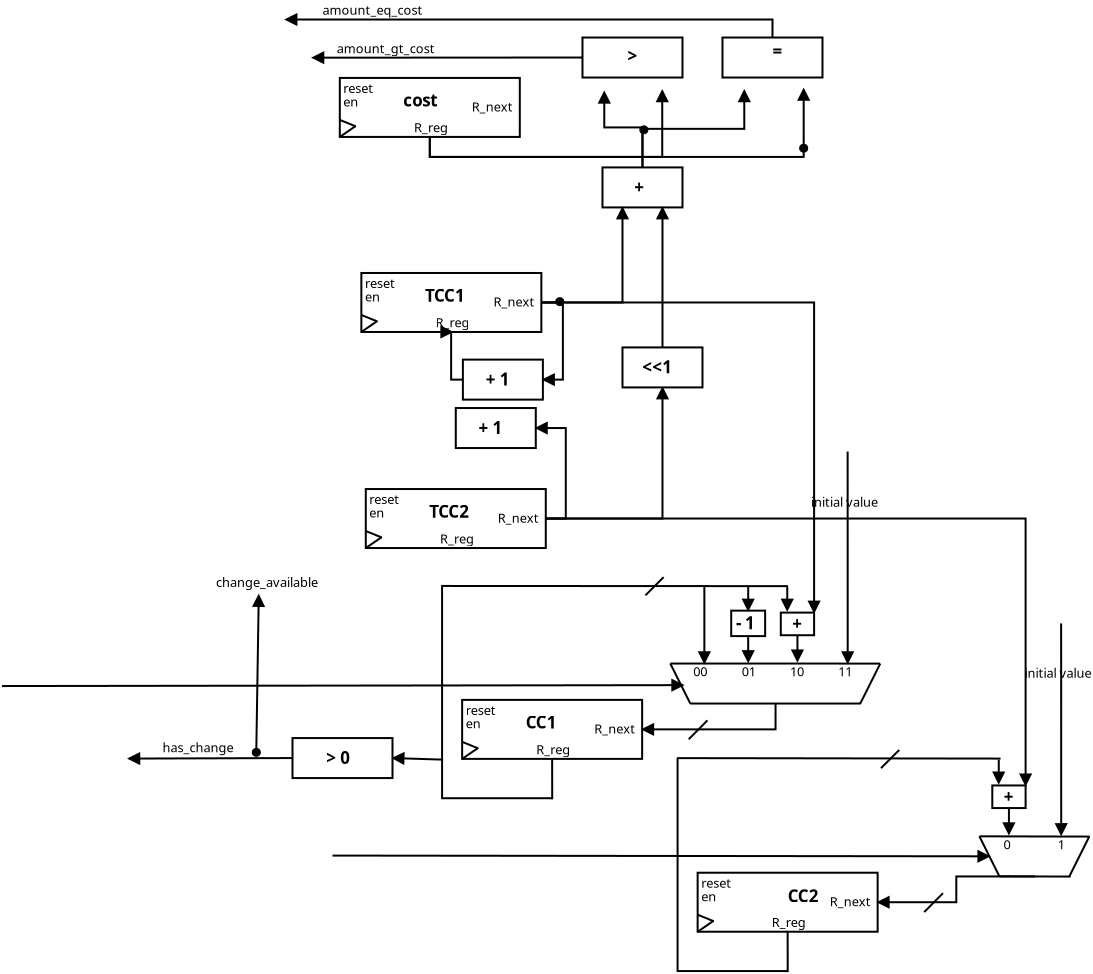 <?xml version="1.0" encoding="UTF-8"?>
<dia:diagram xmlns:dia="http://www.lysator.liu.se/~alla/dia/">
  <dia:layer name="Background" visible="true" active="true">
    <dia:object type="Standard - Box" version="0" id="O0">
      <dia:attribute name="obj_pos">
        <dia:point val="16.041,110.803"/>
      </dia:attribute>
      <dia:attribute name="obj_bb">
        <dia:rectangle val="15.991,110.753;25.091,113.803"/>
      </dia:attribute>
      <dia:attribute name="elem_corner">
        <dia:point val="16.041,110.803"/>
      </dia:attribute>
      <dia:attribute name="elem_width">
        <dia:real val="9"/>
      </dia:attribute>
      <dia:attribute name="elem_height">
        <dia:real val="2.95"/>
      </dia:attribute>
      <dia:attribute name="show_background">
        <dia:boolean val="true"/>
      </dia:attribute>
    </dia:object>
    <dia:object type="Standard - Line" version="0" id="O1">
      <dia:attribute name="obj_pos">
        <dia:point val="16.041,112.903"/>
      </dia:attribute>
      <dia:attribute name="obj_bb">
        <dia:rectangle val="15.976,112.838;16.906,113.293"/>
      </dia:attribute>
      <dia:attribute name="conn_endpoints">
        <dia:point val="16.041,112.903"/>
        <dia:point val="16.841,113.228"/>
      </dia:attribute>
      <dia:attribute name="numcp">
        <dia:int val="1"/>
      </dia:attribute>
    </dia:object>
    <dia:object type="Standard - Line" version="0" id="O2">
      <dia:attribute name="obj_pos">
        <dia:point val="16.041,113.753"/>
      </dia:attribute>
      <dia:attribute name="obj_bb">
        <dia:rectangle val="15.971,113.133;16.91,113.823"/>
      </dia:attribute>
      <dia:attribute name="conn_endpoints">
        <dia:point val="16.041,113.753"/>
        <dia:point val="16.841,113.203"/>
      </dia:attribute>
      <dia:attribute name="numcp">
        <dia:int val="1"/>
      </dia:attribute>
      <dia:connections>
        <dia:connection handle="0" to="O0" connection="5"/>
      </dia:connections>
    </dia:object>
    <dia:object type="Standard - Text" version="1" id="O3">
      <dia:attribute name="obj_pos">
        <dia:point val="20.541,112.278"/>
      </dia:attribute>
      <dia:attribute name="obj_bb">
        <dia:rectangle val="20.541,111.491;22.376,112.478"/>
      </dia:attribute>
      <dia:attribute name="text">
        <dia:composite type="text">
          <dia:attribute name="string">
            <dia:string>#CC2#</dia:string>
          </dia:attribute>
          <dia:attribute name="font">
            <dia:font family="sans" style="80" name="Helvetica-Bold"/>
          </dia:attribute>
          <dia:attribute name="height">
            <dia:real val="1.058"/>
          </dia:attribute>
          <dia:attribute name="pos">
            <dia:point val="20.541,112.278"/>
          </dia:attribute>
          <dia:attribute name="color">
            <dia:color val="#000000"/>
          </dia:attribute>
          <dia:attribute name="alignment">
            <dia:enum val="0"/>
          </dia:attribute>
        </dia:composite>
      </dia:attribute>
      <dia:attribute name="valign">
        <dia:enum val="3"/>
      </dia:attribute>
      <dia:connections>
        <dia:connection handle="0" to="O0" connection="8"/>
      </dia:connections>
    </dia:object>
    <dia:object type="Standard - Text" version="1" id="O4">
      <dia:attribute name="obj_pos">
        <dia:point val="16.218,112.228"/>
      </dia:attribute>
      <dia:attribute name="obj_bb">
        <dia:rectangle val="16.218,111.633;17.018,112.38"/>
      </dia:attribute>
      <dia:attribute name="text">
        <dia:composite type="text">
          <dia:attribute name="string">
            <dia:string>#en#</dia:string>
          </dia:attribute>
          <dia:attribute name="font">
            <dia:font family="sans" style="0" name="Helvetica"/>
          </dia:attribute>
          <dia:attribute name="height">
            <dia:real val="0.8"/>
          </dia:attribute>
          <dia:attribute name="pos">
            <dia:point val="16.218,112.228"/>
          </dia:attribute>
          <dia:attribute name="color">
            <dia:color val="#000000"/>
          </dia:attribute>
          <dia:attribute name="alignment">
            <dia:enum val="0"/>
          </dia:attribute>
        </dia:composite>
      </dia:attribute>
      <dia:attribute name="valign">
        <dia:enum val="3"/>
      </dia:attribute>
    </dia:object>
    <dia:object type="Standard - Text" version="1" id="O5">
      <dia:attribute name="obj_pos">
        <dia:point val="16.218,111.556"/>
      </dia:attribute>
      <dia:attribute name="obj_bb">
        <dia:rectangle val="16.218,110.961;17.838,111.709"/>
      </dia:attribute>
      <dia:attribute name="text">
        <dia:composite type="text">
          <dia:attribute name="string">
            <dia:string>#reset#</dia:string>
          </dia:attribute>
          <dia:attribute name="font">
            <dia:font family="sans" style="0" name="Helvetica"/>
          </dia:attribute>
          <dia:attribute name="height">
            <dia:real val="0.8"/>
          </dia:attribute>
          <dia:attribute name="pos">
            <dia:point val="16.218,111.556"/>
          </dia:attribute>
          <dia:attribute name="color">
            <dia:color val="#000000"/>
          </dia:attribute>
          <dia:attribute name="alignment">
            <dia:enum val="0"/>
          </dia:attribute>
        </dia:composite>
      </dia:attribute>
      <dia:attribute name="valign">
        <dia:enum val="3"/>
      </dia:attribute>
    </dia:object>
    <dia:object type="Standard - Text" version="1" id="O6">
      <dia:attribute name="obj_pos">
        <dia:point val="19.748,113.52"/>
      </dia:attribute>
      <dia:attribute name="obj_bb">
        <dia:rectangle val="19.748,112.925;21.563,113.672"/>
      </dia:attribute>
      <dia:attribute name="text">
        <dia:composite type="text">
          <dia:attribute name="string">
            <dia:string>#R_reg#</dia:string>
          </dia:attribute>
          <dia:attribute name="font">
            <dia:font family="sans" style="0" name="Helvetica"/>
          </dia:attribute>
          <dia:attribute name="height">
            <dia:real val="0.8"/>
          </dia:attribute>
          <dia:attribute name="pos">
            <dia:point val="19.748,113.52"/>
          </dia:attribute>
          <dia:attribute name="color">
            <dia:color val="#000000"/>
          </dia:attribute>
          <dia:attribute name="alignment">
            <dia:enum val="0"/>
          </dia:attribute>
        </dia:composite>
      </dia:attribute>
      <dia:attribute name="valign">
        <dia:enum val="3"/>
      </dia:attribute>
    </dia:object>
    <dia:object type="Standard - Text" version="1" id="O7">
      <dia:attribute name="obj_pos">
        <dia:point val="22.642,112.485"/>
      </dia:attribute>
      <dia:attribute name="obj_bb">
        <dia:rectangle val="22.642,111.89;24.827,112.638"/>
      </dia:attribute>
      <dia:attribute name="text">
        <dia:composite type="text">
          <dia:attribute name="string">
            <dia:string>#R_next#</dia:string>
          </dia:attribute>
          <dia:attribute name="font">
            <dia:font family="sans" style="0" name="Helvetica"/>
          </dia:attribute>
          <dia:attribute name="height">
            <dia:real val="0.8"/>
          </dia:attribute>
          <dia:attribute name="pos">
            <dia:point val="22.642,112.485"/>
          </dia:attribute>
          <dia:attribute name="color">
            <dia:color val="#000000"/>
          </dia:attribute>
          <dia:attribute name="alignment">
            <dia:enum val="0"/>
          </dia:attribute>
        </dia:composite>
      </dia:attribute>
      <dia:attribute name="valign">
        <dia:enum val="3"/>
      </dia:attribute>
    </dia:object>
    <dia:object type="Standard - Line" version="0" id="O8">
      <dia:attribute name="obj_pos">
        <dia:point val="28.307,111.826"/>
      </dia:attribute>
      <dia:attribute name="obj_bb">
        <dia:rectangle val="27.3,111.755;28.378,112.841"/>
      </dia:attribute>
      <dia:attribute name="conn_endpoints">
        <dia:point val="28.307,111.826"/>
        <dia:point val="27.37,112.77"/>
      </dia:attribute>
      <dia:attribute name="numcp">
        <dia:int val="1"/>
      </dia:attribute>
    </dia:object>
    <dia:object type="Standard - ZigZagLine" version="1" id="O9">
      <dia:attribute name="obj_pos">
        <dia:point val="32.907,110.989"/>
      </dia:attribute>
      <dia:attribute name="obj_bb">
        <dia:rectangle val="24.929,110.939;32.957,112.609"/>
      </dia:attribute>
      <dia:attribute name="orth_points">
        <dia:point val="32.907,110.989"/>
        <dia:point val="32.907,112.278"/>
        <dia:point val="25.041,112.278"/>
      </dia:attribute>
      <dia:attribute name="orth_orient">
        <dia:enum val="1"/>
        <dia:enum val="0"/>
      </dia:attribute>
      <dia:attribute name="autorouting">
        <dia:boolean val="true"/>
      </dia:attribute>
      <dia:attribute name="end_arrow">
        <dia:enum val="3"/>
      </dia:attribute>
      <dia:attribute name="end_arrow_length">
        <dia:real val="0.5"/>
      </dia:attribute>
      <dia:attribute name="end_arrow_width">
        <dia:real val="0.5"/>
      </dia:attribute>
      <dia:connections>
        <dia:connection handle="0" to="O25" connection="0"/>
        <dia:connection handle="1" to="O0" connection="4"/>
      </dia:connections>
    </dia:object>
    <dia:object type="Standard - PolyLine" version="0" id="O10">
      <dia:attribute name="obj_pos">
        <dia:point val="20.541,113.753"/>
      </dia:attribute>
      <dia:attribute name="obj_bb">
        <dia:rectangle val="20.491,113.703;20.595,115.823"/>
      </dia:attribute>
      <dia:attribute name="poly_points">
        <dia:point val="20.541,113.753"/>
        <dia:point val="20.544,115.773"/>
      </dia:attribute>
      <dia:connections>
        <dia:connection handle="0" to="O0" connection="6"/>
      </dia:connections>
    </dia:object>
    <dia:object type="Standard - PolyLine" version="0" id="O11">
      <dia:attribute name="obj_pos">
        <dia:point val="20.562,115.72"/>
      </dia:attribute>
      <dia:attribute name="obj_bb">
        <dia:rectangle val="14.944,115.67;20.612,115.77"/>
      </dia:attribute>
      <dia:attribute name="poly_points">
        <dia:point val="20.562,115.72"/>
        <dia:point val="14.994,115.72"/>
      </dia:attribute>
    </dia:object>
    <dia:object type="Standard - PolyLine" version="0" id="O12">
      <dia:attribute name="obj_pos">
        <dia:point val="15.038,115.711"/>
      </dia:attribute>
      <dia:attribute name="obj_bb">
        <dia:rectangle val="14.988,105.013;15.088,115.761"/>
      </dia:attribute>
      <dia:attribute name="poly_points">
        <dia:point val="15.038,115.711"/>
        <dia:point val="15.038,105.063"/>
      </dia:attribute>
    </dia:object>
    <dia:object type="Standard - PolyLine" version="0" id="O13">
      <dia:attribute name="obj_pos">
        <dia:point val="15.01,105.073"/>
      </dia:attribute>
      <dia:attribute name="obj_bb">
        <dia:rectangle val="14.96,105.023;31.236,105.146"/>
      </dia:attribute>
      <dia:attribute name="poly_points">
        <dia:point val="15.01,105.073"/>
        <dia:point val="31.186,105.096"/>
      </dia:attribute>
    </dia:object>
    <dia:object type="Standard - Line" version="0" id="O14">
      <dia:attribute name="obj_pos">
        <dia:point val="31.607,107.571"/>
      </dia:attribute>
      <dia:attribute name="obj_bb">
        <dia:rectangle val="31.274,107.521;31.936,108.994"/>
      </dia:attribute>
      <dia:attribute name="conn_endpoints">
        <dia:point val="31.607,107.571"/>
        <dia:point val="31.604,108.882"/>
      </dia:attribute>
      <dia:attribute name="numcp">
        <dia:int val="1"/>
      </dia:attribute>
      <dia:attribute name="end_arrow">
        <dia:enum val="3"/>
      </dia:attribute>
      <dia:attribute name="end_arrow_length">
        <dia:real val="0.5"/>
      </dia:attribute>
      <dia:attribute name="end_arrow_width">
        <dia:real val="0.5"/>
      </dia:attribute>
    </dia:object>
    <dia:group>
      <dia:object type="Standard - Box" version="0" id="O15">
        <dia:attribute name="obj_pos">
          <dia:point val="30.774,106.439"/>
        </dia:attribute>
        <dia:attribute name="obj_bb">
          <dia:rectangle val="30.724,106.389;32.489,107.62"/>
        </dia:attribute>
        <dia:attribute name="elem_corner">
          <dia:point val="30.774,106.439"/>
        </dia:attribute>
        <dia:attribute name="elem_width">
          <dia:real val="1.665"/>
        </dia:attribute>
        <dia:attribute name="elem_height">
          <dia:real val="1.131"/>
        </dia:attribute>
        <dia:attribute name="show_background">
          <dia:boolean val="true"/>
        </dia:attribute>
      </dia:object>
      <dia:object type="Standard - Text" version="1" id="O16">
        <dia:attribute name="obj_pos">
          <dia:point val="31.341,107.301"/>
        </dia:attribute>
        <dia:attribute name="obj_bb">
          <dia:rectangle val="31.341,106.514;32.051,107.501"/>
        </dia:attribute>
        <dia:attribute name="text">
          <dia:composite type="text">
            <dia:attribute name="string">
              <dia:string>#+#</dia:string>
            </dia:attribute>
            <dia:attribute name="font">
              <dia:font family="sans" style="80" name="Helvetica-Bold"/>
            </dia:attribute>
            <dia:attribute name="height">
              <dia:real val="1.058"/>
            </dia:attribute>
            <dia:attribute name="pos">
              <dia:point val="31.341,107.301"/>
            </dia:attribute>
            <dia:attribute name="color">
              <dia:color val="#000000"/>
            </dia:attribute>
            <dia:attribute name="alignment">
              <dia:enum val="0"/>
            </dia:attribute>
          </dia:composite>
        </dia:attribute>
        <dia:attribute name="valign">
          <dia:enum val="3"/>
        </dia:attribute>
      </dia:object>
    </dia:group>
    <dia:object type="Standard - Line" version="0" id="O17">
      <dia:attribute name="obj_pos">
        <dia:point val="31.098,105.152"/>
      </dia:attribute>
      <dia:attribute name="obj_bb">
        <dia:rectangle val="30.765,105.102;31.427,106.454"/>
      </dia:attribute>
      <dia:attribute name="conn_endpoints">
        <dia:point val="31.098,105.152"/>
        <dia:point val="31.094,106.342"/>
      </dia:attribute>
      <dia:attribute name="numcp">
        <dia:int val="1"/>
      </dia:attribute>
      <dia:attribute name="end_arrow">
        <dia:enum val="3"/>
      </dia:attribute>
      <dia:attribute name="end_arrow_length">
        <dia:real val="0.5"/>
      </dia:attribute>
      <dia:attribute name="end_arrow_width">
        <dia:real val="0.5"/>
      </dia:attribute>
    </dia:object>
    <dia:object type="Standard - Line" version="0" id="O18">
      <dia:attribute name="obj_pos">
        <dia:point val="26.118,104.666"/>
      </dia:attribute>
      <dia:attribute name="obj_bb">
        <dia:rectangle val="25.137,104.595;26.188,105.647"/>
      </dia:attribute>
      <dia:attribute name="conn_endpoints">
        <dia:point val="26.118,104.666"/>
        <dia:point val="25.207,105.576"/>
      </dia:attribute>
      <dia:attribute name="numcp">
        <dia:int val="1"/>
      </dia:attribute>
    </dia:object>
    <dia:object type="Standard - Text" version="1" id="O19">
      <dia:attribute name="obj_pos">
        <dia:point val="31.429,99.023"/>
      </dia:attribute>
      <dia:attribute name="obj_bb">
        <dia:rectangle val="31.429,98.428;31.429,99.176"/>
      </dia:attribute>
      <dia:attribute name="text">
        <dia:composite type="text">
          <dia:attribute name="string">
            <dia:string>##</dia:string>
          </dia:attribute>
          <dia:attribute name="font">
            <dia:font family="sans" style="0" name="Helvetica"/>
          </dia:attribute>
          <dia:attribute name="height">
            <dia:real val="0.8"/>
          </dia:attribute>
          <dia:attribute name="pos">
            <dia:point val="31.429,99.023"/>
          </dia:attribute>
          <dia:attribute name="color">
            <dia:color val="#000000"/>
          </dia:attribute>
          <dia:attribute name="alignment">
            <dia:enum val="0"/>
          </dia:attribute>
        </dia:composite>
      </dia:attribute>
      <dia:attribute name="valign">
        <dia:enum val="3"/>
      </dia:attribute>
    </dia:object>
    <dia:object type="Standard - Line" version="0" id="O20">
      <dia:attribute name="obj_pos">
        <dia:point val="34.216,98.336"/>
      </dia:attribute>
      <dia:attribute name="obj_bb">
        <dia:rectangle val="33.888,98.286;34.549,109.034"/>
      </dia:attribute>
      <dia:attribute name="conn_endpoints">
        <dia:point val="34.216,98.336"/>
        <dia:point val="34.219,108.922"/>
      </dia:attribute>
      <dia:attribute name="numcp">
        <dia:int val="1"/>
      </dia:attribute>
      <dia:attribute name="end_arrow">
        <dia:enum val="3"/>
      </dia:attribute>
      <dia:attribute name="end_arrow_length">
        <dia:real val="0.5"/>
      </dia:attribute>
      <dia:attribute name="end_arrow_width">
        <dia:real val="0.5"/>
      </dia:attribute>
    </dia:object>
    <dia:object type="Standard - Text" version="1" id="O21">
      <dia:attribute name="obj_pos">
        <dia:point val="32.389,101.05"/>
      </dia:attribute>
      <dia:attribute name="obj_bb">
        <dia:rectangle val="32.389,100.455;36.099,101.203"/>
      </dia:attribute>
      <dia:attribute name="text">
        <dia:composite type="text">
          <dia:attribute name="string">
            <dia:string>#initial value#</dia:string>
          </dia:attribute>
          <dia:attribute name="font">
            <dia:font family="sans" style="0" name="Helvetica"/>
          </dia:attribute>
          <dia:attribute name="height">
            <dia:real val="0.8"/>
          </dia:attribute>
          <dia:attribute name="pos">
            <dia:point val="32.389,101.05"/>
          </dia:attribute>
          <dia:attribute name="color">
            <dia:color val="#000000"/>
          </dia:attribute>
          <dia:attribute name="alignment">
            <dia:enum val="0"/>
          </dia:attribute>
        </dia:composite>
      </dia:attribute>
      <dia:attribute name="valign">
        <dia:enum val="3"/>
      </dia:attribute>
    </dia:object>
    <dia:object type="Standard - Line" version="0" id="O22">
      <dia:attribute name="obj_pos">
        <dia:point val="30.128,108.983"/>
      </dia:attribute>
      <dia:attribute name="obj_bb">
        <dia:rectangle val="30.078,108.933;35.686,109.046"/>
      </dia:attribute>
      <dia:attribute name="conn_endpoints">
        <dia:point val="30.128,108.983"/>
        <dia:point val="35.636,108.996"/>
      </dia:attribute>
      <dia:attribute name="numcp">
        <dia:int val="1"/>
      </dia:attribute>
    </dia:object>
    <dia:object type="Standard - Line" version="0" id="O23">
      <dia:attribute name="obj_pos">
        <dia:point val="30.128,108.983"/>
      </dia:attribute>
      <dia:attribute name="obj_bb">
        <dia:rectangle val="30.061,108.916;31.195,111.05"/>
      </dia:attribute>
      <dia:attribute name="conn_endpoints">
        <dia:point val="30.128,108.983"/>
        <dia:point val="31.128,110.983"/>
      </dia:attribute>
      <dia:attribute name="numcp">
        <dia:int val="1"/>
      </dia:attribute>
    </dia:object>
    <dia:object type="Standard - Line" version="0" id="O24">
      <dia:attribute name="obj_pos">
        <dia:point val="35.628,108.983"/>
      </dia:attribute>
      <dia:attribute name="obj_bb">
        <dia:rectangle val="34.561,108.916;35.695,111.05"/>
      </dia:attribute>
      <dia:attribute name="conn_endpoints">
        <dia:point val="35.628,108.983"/>
        <dia:point val="34.628,110.983"/>
      </dia:attribute>
      <dia:attribute name="numcp">
        <dia:int val="1"/>
      </dia:attribute>
    </dia:object>
    <dia:object type="Standard - Line" version="0" id="O25">
      <dia:attribute name="obj_pos">
        <dia:point val="31.128,110.983"/>
      </dia:attribute>
      <dia:attribute name="obj_bb">
        <dia:rectangle val="31.078,110.933;34.736,111.046"/>
      </dia:attribute>
      <dia:attribute name="conn_endpoints">
        <dia:point val="31.128,110.983"/>
        <dia:point val="34.686,110.996"/>
      </dia:attribute>
      <dia:attribute name="numcp">
        <dia:int val="1"/>
      </dia:attribute>
    </dia:object>
    <dia:object type="Standard - Text" version="1" id="O26">
      <dia:attribute name="obj_pos">
        <dia:point val="31.331,109.624"/>
      </dia:attribute>
      <dia:attribute name="obj_bb">
        <dia:rectangle val="31.331,109.029;31.739,109.776"/>
      </dia:attribute>
      <dia:attribute name="text">
        <dia:composite type="text">
          <dia:attribute name="string">
            <dia:string>#0#</dia:string>
          </dia:attribute>
          <dia:attribute name="font">
            <dia:font family="sans" style="0" name="Helvetica"/>
          </dia:attribute>
          <dia:attribute name="height">
            <dia:real val="0.8"/>
          </dia:attribute>
          <dia:attribute name="pos">
            <dia:point val="31.331,109.624"/>
          </dia:attribute>
          <dia:attribute name="color">
            <dia:color val="#000000"/>
          </dia:attribute>
          <dia:attribute name="alignment">
            <dia:enum val="0"/>
          </dia:attribute>
        </dia:composite>
      </dia:attribute>
      <dia:attribute name="valign">
        <dia:enum val="3"/>
      </dia:attribute>
    </dia:object>
    <dia:object type="Standard - Text" version="1" id="O27">
      <dia:attribute name="obj_pos">
        <dia:point val="34.048,109.624"/>
      </dia:attribute>
      <dia:attribute name="obj_bb">
        <dia:rectangle val="34.048,109.029;34.456,109.776"/>
      </dia:attribute>
      <dia:attribute name="text">
        <dia:composite type="text">
          <dia:attribute name="string">
            <dia:string>#1#</dia:string>
          </dia:attribute>
          <dia:attribute name="font">
            <dia:font family="sans" style="0" name="Helvetica"/>
          </dia:attribute>
          <dia:attribute name="height">
            <dia:real val="0.8"/>
          </dia:attribute>
          <dia:attribute name="pos">
            <dia:point val="34.048,109.624"/>
          </dia:attribute>
          <dia:attribute name="color">
            <dia:color val="#000000"/>
          </dia:attribute>
          <dia:attribute name="alignment">
            <dia:enum val="0"/>
          </dia:attribute>
        </dia:composite>
      </dia:attribute>
      <dia:attribute name="valign">
        <dia:enum val="3"/>
      </dia:attribute>
    </dia:object>
    <dia:object type="Standard - Line" version="0" id="O28">
      <dia:attribute name="obj_pos">
        <dia:point val="-2.214,109.946"/>
      </dia:attribute>
      <dia:attribute name="obj_bb">
        <dia:rectangle val="-2.264,109.651;30.74,110.313"/>
      </dia:attribute>
      <dia:attribute name="conn_endpoints">
        <dia:point val="-2.214,109.946"/>
        <dia:point val="30.628,109.983"/>
      </dia:attribute>
      <dia:attribute name="numcp">
        <dia:int val="1"/>
      </dia:attribute>
      <dia:attribute name="end_arrow">
        <dia:enum val="3"/>
      </dia:attribute>
      <dia:attribute name="end_arrow_length">
        <dia:real val="0.5"/>
      </dia:attribute>
      <dia:attribute name="end_arrow_width">
        <dia:real val="0.5"/>
      </dia:attribute>
      <dia:connections>
        <dia:connection handle="1" to="O23" connection="0"/>
      </dia:connections>
    </dia:object>
    <dia:group>
      <dia:object type="Standard - Box" version="0" id="O29">
        <dia:attribute name="obj_pos">
          <dia:point val="4.266,102.161"/>
        </dia:attribute>
        <dia:attribute name="obj_bb">
          <dia:rectangle val="4.216,102.111;13.316,105.161"/>
        </dia:attribute>
        <dia:attribute name="elem_corner">
          <dia:point val="4.266,102.161"/>
        </dia:attribute>
        <dia:attribute name="elem_width">
          <dia:real val="9"/>
        </dia:attribute>
        <dia:attribute name="elem_height">
          <dia:real val="2.95"/>
        </dia:attribute>
        <dia:attribute name="show_background">
          <dia:boolean val="true"/>
        </dia:attribute>
      </dia:object>
      <dia:object type="Standard - Line" version="0" id="O30">
        <dia:attribute name="obj_pos">
          <dia:point val="4.266,104.261"/>
        </dia:attribute>
        <dia:attribute name="obj_bb">
          <dia:rectangle val="4.201,104.196;5.131,104.651"/>
        </dia:attribute>
        <dia:attribute name="conn_endpoints">
          <dia:point val="4.266,104.261"/>
          <dia:point val="5.066,104.586"/>
        </dia:attribute>
        <dia:attribute name="numcp">
          <dia:int val="1"/>
        </dia:attribute>
      </dia:object>
      <dia:object type="Standard - Line" version="0" id="O31">
        <dia:attribute name="obj_pos">
          <dia:point val="4.266,105.111"/>
        </dia:attribute>
        <dia:attribute name="obj_bb">
          <dia:rectangle val="4.196,104.491;5.135,105.181"/>
        </dia:attribute>
        <dia:attribute name="conn_endpoints">
          <dia:point val="4.266,105.111"/>
          <dia:point val="5.066,104.561"/>
        </dia:attribute>
        <dia:attribute name="numcp">
          <dia:int val="1"/>
        </dia:attribute>
        <dia:connections>
          <dia:connection handle="0" to="O29" connection="5"/>
        </dia:connections>
      </dia:object>
      <dia:object type="Standard - Text" version="1" id="O32">
        <dia:attribute name="obj_pos">
          <dia:point val="7.442,103.595"/>
        </dia:attribute>
        <dia:attribute name="obj_bb">
          <dia:rectangle val="7.442,102.808;9.277,103.795"/>
        </dia:attribute>
        <dia:attribute name="text">
          <dia:composite type="text">
            <dia:attribute name="string">
              <dia:string>#CC1#</dia:string>
            </dia:attribute>
            <dia:attribute name="font">
              <dia:font family="sans" style="80" name="Helvetica-Bold"/>
            </dia:attribute>
            <dia:attribute name="height">
              <dia:real val="1.058"/>
            </dia:attribute>
            <dia:attribute name="pos">
              <dia:point val="7.442,103.595"/>
            </dia:attribute>
            <dia:attribute name="color">
              <dia:color val="#000000"/>
            </dia:attribute>
            <dia:attribute name="alignment">
              <dia:enum val="0"/>
            </dia:attribute>
          </dia:composite>
        </dia:attribute>
        <dia:attribute name="valign">
          <dia:enum val="3"/>
        </dia:attribute>
      </dia:object>
      <dia:object type="Standard - Text" version="1" id="O33">
        <dia:attribute name="obj_pos">
          <dia:point val="4.442,103.585"/>
        </dia:attribute>
        <dia:attribute name="obj_bb">
          <dia:rectangle val="4.442,102.99;5.242,103.737"/>
        </dia:attribute>
        <dia:attribute name="text">
          <dia:composite type="text">
            <dia:attribute name="string">
              <dia:string>#en#</dia:string>
            </dia:attribute>
            <dia:attribute name="font">
              <dia:font family="sans" style="0" name="Helvetica"/>
            </dia:attribute>
            <dia:attribute name="height">
              <dia:real val="0.8"/>
            </dia:attribute>
            <dia:attribute name="pos">
              <dia:point val="4.442,103.585"/>
            </dia:attribute>
            <dia:attribute name="color">
              <dia:color val="#000000"/>
            </dia:attribute>
            <dia:attribute name="alignment">
              <dia:enum val="0"/>
            </dia:attribute>
          </dia:composite>
        </dia:attribute>
        <dia:attribute name="valign">
          <dia:enum val="3"/>
        </dia:attribute>
      </dia:object>
      <dia:object type="Standard - Text" version="1" id="O34">
        <dia:attribute name="obj_pos">
          <dia:point val="4.442,102.913"/>
        </dia:attribute>
        <dia:attribute name="obj_bb">
          <dia:rectangle val="4.442,102.318;6.062,103.066"/>
        </dia:attribute>
        <dia:attribute name="text">
          <dia:composite type="text">
            <dia:attribute name="string">
              <dia:string>#reset#</dia:string>
            </dia:attribute>
            <dia:attribute name="font">
              <dia:font family="sans" style="0" name="Helvetica"/>
            </dia:attribute>
            <dia:attribute name="height">
              <dia:real val="0.8"/>
            </dia:attribute>
            <dia:attribute name="pos">
              <dia:point val="4.442,102.913"/>
            </dia:attribute>
            <dia:attribute name="color">
              <dia:color val="#000000"/>
            </dia:attribute>
            <dia:attribute name="alignment">
              <dia:enum val="0"/>
            </dia:attribute>
          </dia:composite>
        </dia:attribute>
        <dia:attribute name="valign">
          <dia:enum val="3"/>
        </dia:attribute>
      </dia:object>
      <dia:object type="Standard - Text" version="1" id="O35">
        <dia:attribute name="obj_pos">
          <dia:point val="7.973,104.878"/>
        </dia:attribute>
        <dia:attribute name="obj_bb">
          <dia:rectangle val="7.973,104.283;9.788,105.031"/>
        </dia:attribute>
        <dia:attribute name="text">
          <dia:composite type="text">
            <dia:attribute name="string">
              <dia:string>#R_reg#</dia:string>
            </dia:attribute>
            <dia:attribute name="font">
              <dia:font family="sans" style="0" name="Helvetica"/>
            </dia:attribute>
            <dia:attribute name="height">
              <dia:real val="0.8"/>
            </dia:attribute>
            <dia:attribute name="pos">
              <dia:point val="7.973,104.878"/>
            </dia:attribute>
            <dia:attribute name="color">
              <dia:color val="#000000"/>
            </dia:attribute>
            <dia:attribute name="alignment">
              <dia:enum val="0"/>
            </dia:attribute>
          </dia:composite>
        </dia:attribute>
        <dia:attribute name="valign">
          <dia:enum val="3"/>
        </dia:attribute>
      </dia:object>
      <dia:object type="Standard - Text" version="1" id="O36">
        <dia:attribute name="obj_pos">
          <dia:point val="10.867,103.843"/>
        </dia:attribute>
        <dia:attribute name="obj_bb">
          <dia:rectangle val="10.867,103.248;13.052,103.996"/>
        </dia:attribute>
        <dia:attribute name="text">
          <dia:composite type="text">
            <dia:attribute name="string">
              <dia:string>#R_next#</dia:string>
            </dia:attribute>
            <dia:attribute name="font">
              <dia:font family="sans" style="0" name="Helvetica"/>
            </dia:attribute>
            <dia:attribute name="height">
              <dia:real val="0.8"/>
            </dia:attribute>
            <dia:attribute name="pos">
              <dia:point val="10.867,103.843"/>
            </dia:attribute>
            <dia:attribute name="color">
              <dia:color val="#000000"/>
            </dia:attribute>
            <dia:attribute name="alignment">
              <dia:enum val="0"/>
            </dia:attribute>
          </dia:composite>
        </dia:attribute>
        <dia:attribute name="valign">
          <dia:enum val="3"/>
        </dia:attribute>
      </dia:object>
    </dia:group>
    <dia:object type="Standard - Text" version="1" id="O37">
      <dia:attribute name="obj_pos">
        <dia:point val="-10.711,104.782"/>
      </dia:attribute>
      <dia:attribute name="obj_bb">
        <dia:rectangle val="-10.711,104.187;-6.903,104.934"/>
      </dia:attribute>
      <dia:attribute name="text">
        <dia:composite type="text">
          <dia:attribute name="string">
            <dia:string>#has_change#</dia:string>
          </dia:attribute>
          <dia:attribute name="font">
            <dia:font family="sans" style="0" name="Helvetica"/>
          </dia:attribute>
          <dia:attribute name="height">
            <dia:real val="0.8"/>
          </dia:attribute>
          <dia:attribute name="pos">
            <dia:point val="-10.711,104.782"/>
          </dia:attribute>
          <dia:attribute name="color">
            <dia:color val="#000000"/>
          </dia:attribute>
          <dia:attribute name="alignment">
            <dia:enum val="0"/>
          </dia:attribute>
        </dia:composite>
      </dia:attribute>
      <dia:attribute name="valign">
        <dia:enum val="3"/>
      </dia:attribute>
    </dia:object>
    <dia:group>
      <dia:object type="Standard - Box" version="0" id="O38">
        <dia:attribute name="obj_pos">
          <dia:point val="-4.216,104.07"/>
        </dia:attribute>
        <dia:attribute name="obj_bb">
          <dia:rectangle val="-4.266,104.02;0.834,106.12"/>
        </dia:attribute>
        <dia:attribute name="elem_corner">
          <dia:point val="-4.216,104.07"/>
        </dia:attribute>
        <dia:attribute name="elem_width">
          <dia:real val="5"/>
        </dia:attribute>
        <dia:attribute name="elem_height">
          <dia:real val="2"/>
        </dia:attribute>
        <dia:attribute name="show_background">
          <dia:boolean val="true"/>
        </dia:attribute>
      </dia:object>
      <dia:object type="Standard - Text" version="1" id="O39">
        <dia:attribute name="obj_pos">
          <dia:point val="-2.524,105.363"/>
        </dia:attribute>
        <dia:attribute name="obj_bb">
          <dia:rectangle val="-2.524,104.576;-0.929,105.563"/>
        </dia:attribute>
        <dia:attribute name="text">
          <dia:composite type="text">
            <dia:attribute name="string">
              <dia:string>#&gt; 0#</dia:string>
            </dia:attribute>
            <dia:attribute name="font">
              <dia:font family="sans" style="80" name="Helvetica-Bold"/>
            </dia:attribute>
            <dia:attribute name="height">
              <dia:real val="1.058"/>
            </dia:attribute>
            <dia:attribute name="pos">
              <dia:point val="-2.524,105.363"/>
            </dia:attribute>
            <dia:attribute name="color">
              <dia:color val="#000000"/>
            </dia:attribute>
            <dia:attribute name="alignment">
              <dia:enum val="0"/>
            </dia:attribute>
          </dia:composite>
        </dia:attribute>
        <dia:attribute name="valign">
          <dia:enum val="3"/>
        </dia:attribute>
      </dia:object>
    </dia:group>
    <dia:object type="Standard - Line" version="0" id="O40">
      <dia:attribute name="obj_pos">
        <dia:point val="-4.216,105.07"/>
      </dia:attribute>
      <dia:attribute name="obj_bb">
        <dia:rectangle val="-12.541,104.763;-4.166,105.425"/>
      </dia:attribute>
      <dia:attribute name="conn_endpoints">
        <dia:point val="-4.216,105.07"/>
        <dia:point val="-12.429,105.096"/>
      </dia:attribute>
      <dia:attribute name="numcp">
        <dia:int val="1"/>
      </dia:attribute>
      <dia:attribute name="end_arrow">
        <dia:enum val="3"/>
      </dia:attribute>
      <dia:attribute name="end_arrow_length">
        <dia:real val="0.5"/>
      </dia:attribute>
      <dia:attribute name="end_arrow_width">
        <dia:real val="0.5"/>
      </dia:attribute>
    </dia:object>
    <dia:object type="Standard - Line" version="0" id="O41">
      <dia:attribute name="obj_pos">
        <dia:point val="16.532,103.184"/>
      </dia:attribute>
      <dia:attribute name="obj_bb">
        <dia:rectangle val="15.524,103.113;16.603,104.199"/>
      </dia:attribute>
      <dia:attribute name="conn_endpoints">
        <dia:point val="16.532,103.184"/>
        <dia:point val="15.595,104.128"/>
      </dia:attribute>
      <dia:attribute name="numcp">
        <dia:int val="1"/>
      </dia:attribute>
    </dia:object>
    <dia:object type="Standard - Text" version="1" id="O42">
      <dia:attribute name="obj_pos">
        <dia:point val="-8.036,96.513"/>
      </dia:attribute>
      <dia:attribute name="obj_bb">
        <dia:rectangle val="-8.036,95.918;-2.466,96.665"/>
      </dia:attribute>
      <dia:attribute name="text">
        <dia:composite type="text">
          <dia:attribute name="string">
            <dia:string>#change_available#</dia:string>
          </dia:attribute>
          <dia:attribute name="font">
            <dia:font family="sans" style="0" name="Helvetica"/>
          </dia:attribute>
          <dia:attribute name="height">
            <dia:real val="0.8"/>
          </dia:attribute>
          <dia:attribute name="pos">
            <dia:point val="-8.036,96.513"/>
          </dia:attribute>
          <dia:attribute name="color">
            <dia:color val="#000000"/>
          </dia:attribute>
          <dia:attribute name="alignment">
            <dia:enum val="0"/>
          </dia:attribute>
        </dia:composite>
      </dia:attribute>
      <dia:attribute name="valign">
        <dia:enum val="3"/>
      </dia:attribute>
    </dia:object>
    <dia:object type="Standard - Line" version="0" id="O43">
      <dia:attribute name="obj_pos">
        <dia:point val="-6.024,104.586"/>
      </dia:attribute>
      <dia:attribute name="obj_bb">
        <dia:rectangle val="-6.242,96.803;-5.58,104.636"/>
      </dia:attribute>
      <dia:attribute name="conn_endpoints">
        <dia:point val="-6.024,104.586"/>
        <dia:point val="-5.903,96.915"/>
      </dia:attribute>
      <dia:attribute name="numcp">
        <dia:int val="1"/>
      </dia:attribute>
      <dia:attribute name="end_arrow">
        <dia:enum val="3"/>
      </dia:attribute>
      <dia:attribute name="end_arrow_length">
        <dia:real val="0.5"/>
      </dia:attribute>
      <dia:attribute name="end_arrow_width">
        <dia:real val="0.5"/>
      </dia:attribute>
      <dia:connections>
        <dia:connection handle="0" to="O44" connection="8"/>
      </dia:connections>
    </dia:object>
    <dia:object type="Standard - Ellipse" version="0" id="O44">
      <dia:attribute name="obj_pos">
        <dia:point val="-6.227,104.586"/>
      </dia:attribute>
      <dia:attribute name="obj_bb">
        <dia:rectangle val="-6.227,104.586;-5.827,104.986"/>
      </dia:attribute>
      <dia:attribute name="elem_corner">
        <dia:point val="-6.227,104.586"/>
      </dia:attribute>
      <dia:attribute name="elem_width">
        <dia:real val="0.4"/>
      </dia:attribute>
      <dia:attribute name="elem_height">
        <dia:real val="0.4"/>
      </dia:attribute>
      <dia:attribute name="border_width">
        <dia:real val="1.175e-38"/>
      </dia:attribute>
      <dia:attribute name="inner_color">
        <dia:color val="#000000"/>
      </dia:attribute>
      <dia:attribute name="aspect">
        <dia:enum val="2"/>
      </dia:attribute>
    </dia:object>
    <dia:object type="Standard - ZigZagLine" version="1" id="O45">
      <dia:attribute name="obj_pos">
        <dia:point val="19.936,102.343"/>
      </dia:attribute>
      <dia:attribute name="obj_bb">
        <dia:rectangle val="13.154,102.293;19.985,103.967"/>
      </dia:attribute>
      <dia:attribute name="orth_points">
        <dia:point val="19.936,102.343"/>
        <dia:point val="19.936,103.636"/>
        <dia:point val="13.266,103.636"/>
      </dia:attribute>
      <dia:attribute name="orth_orient">
        <dia:enum val="1"/>
        <dia:enum val="0"/>
      </dia:attribute>
      <dia:attribute name="autorouting">
        <dia:boolean val="true"/>
      </dia:attribute>
      <dia:attribute name="end_arrow">
        <dia:enum val="3"/>
      </dia:attribute>
      <dia:attribute name="end_arrow_length">
        <dia:real val="0.5"/>
      </dia:attribute>
      <dia:attribute name="end_arrow_width">
        <dia:real val="0.5"/>
      </dia:attribute>
    </dia:object>
    <dia:object type="Standard - PolyLine" version="0" id="O46">
      <dia:attribute name="obj_pos">
        <dia:point val="8.766,105.111"/>
      </dia:attribute>
      <dia:attribute name="obj_bb">
        <dia:rectangle val="8.716,105.061;8.819,107.181"/>
      </dia:attribute>
      <dia:attribute name="poly_points">
        <dia:point val="8.766,105.111"/>
        <dia:point val="8.769,107.131"/>
      </dia:attribute>
    </dia:object>
    <dia:object type="Standard - PolyLine" version="0" id="O47">
      <dia:attribute name="obj_pos">
        <dia:point val="8.787,107.078"/>
      </dia:attribute>
      <dia:attribute name="obj_bb">
        <dia:rectangle val="3.169,107.028;8.837,107.128"/>
      </dia:attribute>
      <dia:attribute name="poly_points">
        <dia:point val="8.787,107.078"/>
        <dia:point val="3.219,107.078"/>
      </dia:attribute>
    </dia:object>
    <dia:object type="Standard - PolyLine" version="0" id="O48">
      <dia:attribute name="obj_pos">
        <dia:point val="3.263,107.069"/>
      </dia:attribute>
      <dia:attribute name="obj_bb">
        <dia:rectangle val="3.213,96.371;3.313,107.119"/>
      </dia:attribute>
      <dia:attribute name="poly_points">
        <dia:point val="3.263,107.069"/>
        <dia:point val="3.263,96.421"/>
      </dia:attribute>
    </dia:object>
    <dia:object type="Standard - PolyLine" version="0" id="O49">
      <dia:attribute name="obj_pos">
        <dia:point val="3.245,96.465"/>
      </dia:attribute>
      <dia:attribute name="obj_bb">
        <dia:rectangle val="3.195,96.415;20.608,96.524"/>
      </dia:attribute>
      <dia:attribute name="poly_points">
        <dia:point val="3.245,96.465"/>
        <dia:point val="20.558,96.474"/>
      </dia:attribute>
    </dia:object>
    <dia:group>
      <dia:object type="Standard - Line" version="0" id="O50">
        <dia:attribute name="obj_pos">
          <dia:point val="14.673,100.343"/>
        </dia:attribute>
        <dia:attribute name="obj_bb">
          <dia:rectangle val="14.623,100.293;25.202,100.396"/>
        </dia:attribute>
        <dia:attribute name="conn_endpoints">
          <dia:point val="14.673,100.343"/>
          <dia:point val="25.152,100.346"/>
        </dia:attribute>
        <dia:attribute name="numcp">
          <dia:int val="1"/>
        </dia:attribute>
      </dia:object>
      <dia:object type="Standard - Line" version="0" id="O51">
        <dia:attribute name="obj_pos">
          <dia:point val="14.673,100.343"/>
        </dia:attribute>
        <dia:attribute name="obj_bb">
          <dia:rectangle val="14.606,100.276;15.74,102.41"/>
        </dia:attribute>
        <dia:attribute name="conn_endpoints">
          <dia:point val="14.673,100.343"/>
          <dia:point val="15.673,102.343"/>
        </dia:attribute>
        <dia:attribute name="numcp">
          <dia:int val="1"/>
        </dia:attribute>
      </dia:object>
      <dia:object type="Standard - Line" version="0" id="O52">
        <dia:attribute name="obj_pos">
          <dia:point val="25.173,100.343"/>
        </dia:attribute>
        <dia:attribute name="obj_bb">
          <dia:rectangle val="24.106,100.276;25.24,102.41"/>
        </dia:attribute>
        <dia:attribute name="conn_endpoints">
          <dia:point val="25.173,100.343"/>
          <dia:point val="24.173,102.343"/>
        </dia:attribute>
        <dia:attribute name="numcp">
          <dia:int val="1"/>
        </dia:attribute>
      </dia:object>
      <dia:object type="Standard - Line" version="0" id="O53">
        <dia:attribute name="obj_pos">
          <dia:point val="15.673,102.343"/>
        </dia:attribute>
        <dia:attribute name="obj_bb">
          <dia:rectangle val="15.623,102.293;24.248,102.394"/>
        </dia:attribute>
        <dia:attribute name="conn_endpoints">
          <dia:point val="15.673,102.343"/>
          <dia:point val="24.198,102.344"/>
        </dia:attribute>
        <dia:attribute name="numcp">
          <dia:int val="1"/>
        </dia:attribute>
      </dia:object>
      <dia:object type="Standard - Text" version="1" id="O54">
        <dia:attribute name="obj_pos">
          <dia:point val="15.826,100.984"/>
        </dia:attribute>
        <dia:attribute name="obj_bb">
          <dia:rectangle val="15.826,100.389;16.642,101.136"/>
        </dia:attribute>
        <dia:attribute name="text">
          <dia:composite type="text">
            <dia:attribute name="string">
              <dia:string>#00#</dia:string>
            </dia:attribute>
            <dia:attribute name="font">
              <dia:font family="sans" style="0" name="Helvetica"/>
            </dia:attribute>
            <dia:attribute name="height">
              <dia:real val="0.8"/>
            </dia:attribute>
            <dia:attribute name="pos">
              <dia:point val="15.826,100.984"/>
            </dia:attribute>
            <dia:attribute name="color">
              <dia:color val="#000000"/>
            </dia:attribute>
            <dia:attribute name="alignment">
              <dia:enum val="0"/>
            </dia:attribute>
          </dia:composite>
        </dia:attribute>
        <dia:attribute name="valign">
          <dia:enum val="3"/>
        </dia:attribute>
      </dia:object>
      <dia:object type="Standard - Text" version="1" id="O55">
        <dia:attribute name="obj_pos">
          <dia:point val="18.243,100.984"/>
        </dia:attribute>
        <dia:attribute name="obj_bb">
          <dia:rectangle val="18.243,100.389;19.058,101.136"/>
        </dia:attribute>
        <dia:attribute name="text">
          <dia:composite type="text">
            <dia:attribute name="string">
              <dia:string>#01#</dia:string>
            </dia:attribute>
            <dia:attribute name="font">
              <dia:font family="sans" style="0" name="Helvetica"/>
            </dia:attribute>
            <dia:attribute name="height">
              <dia:real val="0.8"/>
            </dia:attribute>
            <dia:attribute name="pos">
              <dia:point val="18.243,100.984"/>
            </dia:attribute>
            <dia:attribute name="color">
              <dia:color val="#000000"/>
            </dia:attribute>
            <dia:attribute name="alignment">
              <dia:enum val="0"/>
            </dia:attribute>
          </dia:composite>
        </dia:attribute>
        <dia:attribute name="valign">
          <dia:enum val="3"/>
        </dia:attribute>
      </dia:object>
      <dia:object type="Standard - Text" version="1" id="O56">
        <dia:attribute name="obj_pos">
          <dia:point val="20.66,100.984"/>
        </dia:attribute>
        <dia:attribute name="obj_bb">
          <dia:rectangle val="20.66,100.389;21.475,101.136"/>
        </dia:attribute>
        <dia:attribute name="text">
          <dia:composite type="text">
            <dia:attribute name="string">
              <dia:string>#10#</dia:string>
            </dia:attribute>
            <dia:attribute name="font">
              <dia:font family="sans" style="0" name="Helvetica"/>
            </dia:attribute>
            <dia:attribute name="height">
              <dia:real val="0.8"/>
            </dia:attribute>
            <dia:attribute name="pos">
              <dia:point val="20.66,100.984"/>
            </dia:attribute>
            <dia:attribute name="color">
              <dia:color val="#000000"/>
            </dia:attribute>
            <dia:attribute name="alignment">
              <dia:enum val="0"/>
            </dia:attribute>
          </dia:composite>
        </dia:attribute>
        <dia:attribute name="valign">
          <dia:enum val="3"/>
        </dia:attribute>
      </dia:object>
      <dia:object type="Standard - Text" version="1" id="O57">
        <dia:attribute name="obj_pos">
          <dia:point val="23.077,100.984"/>
        </dia:attribute>
        <dia:attribute name="obj_bb">
          <dia:rectangle val="23.077,100.389;23.892,101.136"/>
        </dia:attribute>
        <dia:attribute name="text">
          <dia:composite type="text">
            <dia:attribute name="string">
              <dia:string>#11#</dia:string>
            </dia:attribute>
            <dia:attribute name="font">
              <dia:font family="sans" style="0" name="Helvetica"/>
            </dia:attribute>
            <dia:attribute name="height">
              <dia:real val="0.8"/>
            </dia:attribute>
            <dia:attribute name="pos">
              <dia:point val="23.077,100.984"/>
            </dia:attribute>
            <dia:attribute name="color">
              <dia:color val="#000000"/>
            </dia:attribute>
            <dia:attribute name="alignment">
              <dia:enum val="0"/>
            </dia:attribute>
          </dia:composite>
        </dia:attribute>
        <dia:attribute name="valign">
          <dia:enum val="3"/>
        </dia:attribute>
      </dia:object>
    </dia:group>
    <dia:object type="Standard - Line" version="0" id="O58">
      <dia:attribute name="obj_pos">
        <dia:point val="16.377,96.439"/>
      </dia:attribute>
      <dia:attribute name="obj_bb">
        <dia:rectangle val="16.046,96.388;16.708,100.443"/>
      </dia:attribute>
      <dia:attribute name="conn_endpoints">
        <dia:point val="16.377,96.439"/>
        <dia:point val="16.377,100.331"/>
      </dia:attribute>
      <dia:attribute name="numcp">
        <dia:int val="1"/>
      </dia:attribute>
      <dia:attribute name="end_arrow">
        <dia:enum val="3"/>
      </dia:attribute>
      <dia:attribute name="end_arrow_length">
        <dia:real val="0.5"/>
      </dia:attribute>
      <dia:attribute name="end_arrow_width">
        <dia:real val="0.5"/>
      </dia:attribute>
    </dia:object>
    <dia:object type="Standard - Line" version="0" id="O59">
      <dia:attribute name="obj_pos">
        <dia:point val="18.567,98.972"/>
      </dia:attribute>
      <dia:attribute name="obj_bb">
        <dia:rectangle val="18.238,98.922;18.9,100.386"/>
      </dia:attribute>
      <dia:attribute name="conn_endpoints">
        <dia:point val="18.567,98.972"/>
        <dia:point val="18.57,100.274"/>
      </dia:attribute>
      <dia:attribute name="numcp">
        <dia:int val="1"/>
      </dia:attribute>
      <dia:attribute name="end_arrow">
        <dia:enum val="3"/>
      </dia:attribute>
      <dia:attribute name="end_arrow_length">
        <dia:real val="0.5"/>
      </dia:attribute>
      <dia:attribute name="end_arrow_width">
        <dia:real val="0.5"/>
      </dia:attribute>
    </dia:object>
    <dia:object type="Standard - Line" version="0" id="O60">
      <dia:attribute name="obj_pos">
        <dia:point val="21.032,98.928"/>
      </dia:attribute>
      <dia:attribute name="obj_bb">
        <dia:rectangle val="20.699,98.878;21.361,100.351"/>
      </dia:attribute>
      <dia:attribute name="conn_endpoints">
        <dia:point val="21.032,98.928"/>
        <dia:point val="21.029,100.239"/>
      </dia:attribute>
      <dia:attribute name="numcp">
        <dia:int val="1"/>
      </dia:attribute>
      <dia:attribute name="end_arrow">
        <dia:enum val="3"/>
      </dia:attribute>
      <dia:attribute name="end_arrow_length">
        <dia:real val="0.5"/>
      </dia:attribute>
      <dia:attribute name="end_arrow_width">
        <dia:real val="0.5"/>
      </dia:attribute>
    </dia:object>
    <dia:group>
      <dia:object type="Standard - Box" version="0" id="O61">
        <dia:attribute name="obj_pos">
          <dia:point val="20.199,97.797"/>
        </dia:attribute>
        <dia:attribute name="obj_bb">
          <dia:rectangle val="20.149,97.747;21.914,98.978"/>
        </dia:attribute>
        <dia:attribute name="elem_corner">
          <dia:point val="20.199,97.797"/>
        </dia:attribute>
        <dia:attribute name="elem_width">
          <dia:real val="1.665"/>
        </dia:attribute>
        <dia:attribute name="elem_height">
          <dia:real val="1.131"/>
        </dia:attribute>
        <dia:attribute name="show_background">
          <dia:boolean val="true"/>
        </dia:attribute>
      </dia:object>
      <dia:object type="Standard - Text" version="1" id="O62">
        <dia:attribute name="obj_pos">
          <dia:point val="20.766,98.659"/>
        </dia:attribute>
        <dia:attribute name="obj_bb">
          <dia:rectangle val="20.766,97.871;21.476,98.859"/>
        </dia:attribute>
        <dia:attribute name="text">
          <dia:composite type="text">
            <dia:attribute name="string">
              <dia:string>#+#</dia:string>
            </dia:attribute>
            <dia:attribute name="font">
              <dia:font family="sans" style="80" name="Helvetica-Bold"/>
            </dia:attribute>
            <dia:attribute name="height">
              <dia:real val="1.058"/>
            </dia:attribute>
            <dia:attribute name="pos">
              <dia:point val="20.766,98.659"/>
            </dia:attribute>
            <dia:attribute name="color">
              <dia:color val="#000000"/>
            </dia:attribute>
            <dia:attribute name="alignment">
              <dia:enum val="0"/>
            </dia:attribute>
          </dia:composite>
        </dia:attribute>
        <dia:attribute name="valign">
          <dia:enum val="3"/>
        </dia:attribute>
      </dia:object>
    </dia:group>
    <dia:group>
      <dia:object type="Standard - Box" version="0" id="O63">
        <dia:attribute name="obj_pos">
          <dia:point val="17.719,97.699"/>
        </dia:attribute>
        <dia:attribute name="obj_bb">
          <dia:rectangle val="17.669,97.649;19.466,99.022"/>
        </dia:attribute>
        <dia:attribute name="elem_corner">
          <dia:point val="17.719,97.699"/>
        </dia:attribute>
        <dia:attribute name="elem_width">
          <dia:real val="1.697"/>
        </dia:attribute>
        <dia:attribute name="elem_height">
          <dia:real val="1.273"/>
        </dia:attribute>
        <dia:attribute name="show_background">
          <dia:boolean val="true"/>
        </dia:attribute>
      </dia:object>
      <dia:object type="Standard - Text" version="1" id="O64">
        <dia:attribute name="obj_pos">
          <dia:point val="17.96,98.632"/>
        </dia:attribute>
        <dia:attribute name="obj_bb">
          <dia:rectangle val="17.96,97.845;19.198,98.832"/>
        </dia:attribute>
        <dia:attribute name="text">
          <dia:composite type="text">
            <dia:attribute name="string">
              <dia:string>#- 1#</dia:string>
            </dia:attribute>
            <dia:attribute name="font">
              <dia:font family="sans" style="80" name="Helvetica-Bold"/>
            </dia:attribute>
            <dia:attribute name="height">
              <dia:real val="1.058"/>
            </dia:attribute>
            <dia:attribute name="pos">
              <dia:point val="17.96,98.632"/>
            </dia:attribute>
            <dia:attribute name="color">
              <dia:color val="#000000"/>
            </dia:attribute>
            <dia:attribute name="alignment">
              <dia:enum val="0"/>
            </dia:attribute>
          </dia:composite>
        </dia:attribute>
        <dia:attribute name="valign">
          <dia:enum val="3"/>
        </dia:attribute>
      </dia:object>
    </dia:group>
    <dia:object type="Standard - Line" version="0" id="O65">
      <dia:attribute name="obj_pos">
        <dia:point val="18.569,96.503"/>
      </dia:attribute>
      <dia:attribute name="obj_bb">
        <dia:rectangle val="18.237,96.453;18.899,97.811"/>
      </dia:attribute>
      <dia:attribute name="conn_endpoints">
        <dia:point val="18.569,96.503"/>
        <dia:point val="18.567,97.699"/>
      </dia:attribute>
      <dia:attribute name="numcp">
        <dia:int val="1"/>
      </dia:attribute>
      <dia:attribute name="end_arrow">
        <dia:enum val="3"/>
      </dia:attribute>
      <dia:attribute name="end_arrow_length">
        <dia:real val="0.5"/>
      </dia:attribute>
      <dia:attribute name="end_arrow_width">
        <dia:real val="0.5"/>
      </dia:attribute>
    </dia:object>
    <dia:object type="Standard - Line" version="0" id="O66">
      <dia:attribute name="obj_pos">
        <dia:point val="20.523,96.509"/>
      </dia:attribute>
      <dia:attribute name="obj_bb">
        <dia:rectangle val="20.19,96.459;20.852,97.811"/>
      </dia:attribute>
      <dia:attribute name="conn_endpoints">
        <dia:point val="20.523,96.509"/>
        <dia:point val="20.519,97.699"/>
      </dia:attribute>
      <dia:attribute name="numcp">
        <dia:int val="1"/>
      </dia:attribute>
      <dia:attribute name="end_arrow">
        <dia:enum val="3"/>
      </dia:attribute>
      <dia:attribute name="end_arrow_length">
        <dia:real val="0.5"/>
      </dia:attribute>
      <dia:attribute name="end_arrow_width">
        <dia:real val="0.5"/>
      </dia:attribute>
    </dia:object>
    <dia:object type="Standard - Line" version="0" id="O67">
      <dia:attribute name="obj_pos">
        <dia:point val="14.342,96.023"/>
      </dia:attribute>
      <dia:attribute name="obj_bb">
        <dia:rectangle val="13.361,95.952;14.413,97.004"/>
      </dia:attribute>
      <dia:attribute name="conn_endpoints">
        <dia:point val="14.342,96.023"/>
        <dia:point val="13.432,96.933"/>
      </dia:attribute>
      <dia:attribute name="numcp">
        <dia:int val="1"/>
      </dia:attribute>
    </dia:object>
    <dia:object type="Standard - Text" version="1" id="O68">
      <dia:attribute name="obj_pos">
        <dia:point val="19.654,90.381"/>
      </dia:attribute>
      <dia:attribute name="obj_bb">
        <dia:rectangle val="19.654,89.786;19.654,90.533"/>
      </dia:attribute>
      <dia:attribute name="text">
        <dia:composite type="text">
          <dia:attribute name="string">
            <dia:string>##</dia:string>
          </dia:attribute>
          <dia:attribute name="font">
            <dia:font family="sans" style="0" name="Helvetica"/>
          </dia:attribute>
          <dia:attribute name="height">
            <dia:real val="0.8"/>
          </dia:attribute>
          <dia:attribute name="pos">
            <dia:point val="19.654,90.381"/>
          </dia:attribute>
          <dia:attribute name="color">
            <dia:color val="#000000"/>
          </dia:attribute>
          <dia:attribute name="alignment">
            <dia:enum val="0"/>
          </dia:attribute>
        </dia:composite>
      </dia:attribute>
      <dia:attribute name="valign">
        <dia:enum val="3"/>
      </dia:attribute>
    </dia:object>
    <dia:object type="Standard - Line" version="0" id="O69">
      <dia:attribute name="obj_pos">
        <dia:point val="23.541,89.743"/>
      </dia:attribute>
      <dia:attribute name="obj_bb">
        <dia:rectangle val="23.212,89.694;23.874,100.441"/>
      </dia:attribute>
      <dia:attribute name="conn_endpoints">
        <dia:point val="23.541,89.743"/>
        <dia:point val="23.544,100.329"/>
      </dia:attribute>
      <dia:attribute name="numcp">
        <dia:int val="1"/>
      </dia:attribute>
      <dia:attribute name="end_arrow">
        <dia:enum val="3"/>
      </dia:attribute>
      <dia:attribute name="end_arrow_length">
        <dia:real val="0.5"/>
      </dia:attribute>
      <dia:attribute name="end_arrow_width">
        <dia:real val="0.5"/>
      </dia:attribute>
    </dia:object>
    <dia:object type="Standard - Text" version="1" id="O70">
      <dia:attribute name="obj_pos">
        <dia:point val="21.714,92.507"/>
      </dia:attribute>
      <dia:attribute name="obj_bb">
        <dia:rectangle val="21.714,91.912;25.424,92.659"/>
      </dia:attribute>
      <dia:attribute name="text">
        <dia:composite type="text">
          <dia:attribute name="string">
            <dia:string>#initial value#</dia:string>
          </dia:attribute>
          <dia:attribute name="font">
            <dia:font family="sans" style="0" name="Helvetica"/>
          </dia:attribute>
          <dia:attribute name="height">
            <dia:real val="0.8"/>
          </dia:attribute>
          <dia:attribute name="pos">
            <dia:point val="21.714,92.507"/>
          </dia:attribute>
          <dia:attribute name="color">
            <dia:color val="#000000"/>
          </dia:attribute>
          <dia:attribute name="alignment">
            <dia:enum val="0"/>
          </dia:attribute>
        </dia:composite>
      </dia:attribute>
      <dia:attribute name="valign">
        <dia:enum val="3"/>
      </dia:attribute>
    </dia:object>
    <dia:object type="Standard - Line" version="0" id="O71">
      <dia:attribute name="obj_pos">
        <dia:point val="3.221,105.146"/>
      </dia:attribute>
      <dia:attribute name="obj_bb">
        <dia:rectangle val="0.673,104.756;3.272,105.418"/>
      </dia:attribute>
      <dia:attribute name="conn_endpoints">
        <dia:point val="3.221,105.146"/>
        <dia:point val="0.784,105.07"/>
      </dia:attribute>
      <dia:attribute name="numcp">
        <dia:int val="1"/>
      </dia:attribute>
      <dia:attribute name="end_arrow">
        <dia:enum val="3"/>
      </dia:attribute>
      <dia:attribute name="end_arrow_length">
        <dia:real val="0.5"/>
      </dia:attribute>
      <dia:attribute name="end_arrow_width">
        <dia:real val="0.5"/>
      </dia:attribute>
    </dia:object>
    <dia:object type="Standard - Line" version="0" id="O72">
      <dia:attribute name="obj_pos">
        <dia:point val="-18.741,101.469"/>
      </dia:attribute>
      <dia:attribute name="obj_bb">
        <dia:rectangle val="-18.791,101.094;15.437,101.756"/>
      </dia:attribute>
      <dia:attribute name="conn_endpoints">
        <dia:point val="-18.741,101.469"/>
        <dia:point val="15.325,101.424"/>
      </dia:attribute>
      <dia:attribute name="numcp">
        <dia:int val="1"/>
      </dia:attribute>
      <dia:attribute name="end_arrow">
        <dia:enum val="3"/>
      </dia:attribute>
      <dia:attribute name="end_arrow_length">
        <dia:real val="0.5"/>
      </dia:attribute>
      <dia:attribute name="end_arrow_width">
        <dia:real val="0.5"/>
      </dia:attribute>
    </dia:object>
    <dia:group>
      <dia:object type="Standard - Box" version="0" id="O73">
        <dia:attribute name="obj_pos">
          <dia:point val="-0.552,91.619"/>
        </dia:attribute>
        <dia:attribute name="obj_bb">
          <dia:rectangle val="-0.602,91.569;8.498,94.619"/>
        </dia:attribute>
        <dia:attribute name="elem_corner">
          <dia:point val="-0.552,91.619"/>
        </dia:attribute>
        <dia:attribute name="elem_width">
          <dia:real val="9"/>
        </dia:attribute>
        <dia:attribute name="elem_height">
          <dia:real val="2.95"/>
        </dia:attribute>
        <dia:attribute name="show_background">
          <dia:boolean val="true"/>
        </dia:attribute>
      </dia:object>
      <dia:object type="Standard - Line" version="0" id="O74">
        <dia:attribute name="obj_pos">
          <dia:point val="-0.552,93.719"/>
        </dia:attribute>
        <dia:attribute name="obj_bb">
          <dia:rectangle val="-0.618,93.654;0.313,94.109"/>
        </dia:attribute>
        <dia:attribute name="conn_endpoints">
          <dia:point val="-0.552,93.719"/>
          <dia:point val="0.248,94.044"/>
        </dia:attribute>
        <dia:attribute name="numcp">
          <dia:int val="1"/>
        </dia:attribute>
      </dia:object>
      <dia:object type="Standard - Line" version="0" id="O75">
        <dia:attribute name="obj_pos">
          <dia:point val="-0.552,94.569"/>
        </dia:attribute>
        <dia:attribute name="obj_bb">
          <dia:rectangle val="-0.622,93.949;0.317,94.638"/>
        </dia:attribute>
        <dia:attribute name="conn_endpoints">
          <dia:point val="-0.552,94.569"/>
          <dia:point val="0.248,94.019"/>
        </dia:attribute>
        <dia:attribute name="numcp">
          <dia:int val="1"/>
        </dia:attribute>
        <dia:connections>
          <dia:connection handle="0" to="O73" connection="5"/>
        </dia:connections>
      </dia:object>
      <dia:object type="Standard - Text" version="1" id="O76">
        <dia:attribute name="obj_pos">
          <dia:point val="2.624,93.053"/>
        </dia:attribute>
        <dia:attribute name="obj_bb">
          <dia:rectangle val="2.624,92.266;5.037,93.253"/>
        </dia:attribute>
        <dia:attribute name="text">
          <dia:composite type="text">
            <dia:attribute name="string">
              <dia:string>#TCC2#</dia:string>
            </dia:attribute>
            <dia:attribute name="font">
              <dia:font family="sans" style="80" name="Helvetica-Bold"/>
            </dia:attribute>
            <dia:attribute name="height">
              <dia:real val="1.058"/>
            </dia:attribute>
            <dia:attribute name="pos">
              <dia:point val="2.624,93.053"/>
            </dia:attribute>
            <dia:attribute name="color">
              <dia:color val="#000000"/>
            </dia:attribute>
            <dia:attribute name="alignment">
              <dia:enum val="0"/>
            </dia:attribute>
          </dia:composite>
        </dia:attribute>
        <dia:attribute name="valign">
          <dia:enum val="3"/>
        </dia:attribute>
      </dia:object>
      <dia:object type="Standard - Text" version="1" id="O77">
        <dia:attribute name="obj_pos">
          <dia:point val="-0.376,93.043"/>
        </dia:attribute>
        <dia:attribute name="obj_bb">
          <dia:rectangle val="-0.376,92.448;0.424,93.195"/>
        </dia:attribute>
        <dia:attribute name="text">
          <dia:composite type="text">
            <dia:attribute name="string">
              <dia:string>#en#</dia:string>
            </dia:attribute>
            <dia:attribute name="font">
              <dia:font family="sans" style="0" name="Helvetica"/>
            </dia:attribute>
            <dia:attribute name="height">
              <dia:real val="0.8"/>
            </dia:attribute>
            <dia:attribute name="pos">
              <dia:point val="-0.376,93.043"/>
            </dia:attribute>
            <dia:attribute name="color">
              <dia:color val="#000000"/>
            </dia:attribute>
            <dia:attribute name="alignment">
              <dia:enum val="0"/>
            </dia:attribute>
          </dia:composite>
        </dia:attribute>
        <dia:attribute name="valign">
          <dia:enum val="3"/>
        </dia:attribute>
      </dia:object>
      <dia:object type="Standard - Text" version="1" id="O78">
        <dia:attribute name="obj_pos">
          <dia:point val="-0.376,92.371"/>
        </dia:attribute>
        <dia:attribute name="obj_bb">
          <dia:rectangle val="-0.376,91.776;1.244,92.524"/>
        </dia:attribute>
        <dia:attribute name="text">
          <dia:composite type="text">
            <dia:attribute name="string">
              <dia:string>#reset#</dia:string>
            </dia:attribute>
            <dia:attribute name="font">
              <dia:font family="sans" style="0" name="Helvetica"/>
            </dia:attribute>
            <dia:attribute name="height">
              <dia:real val="0.8"/>
            </dia:attribute>
            <dia:attribute name="pos">
              <dia:point val="-0.376,92.371"/>
            </dia:attribute>
            <dia:attribute name="color">
              <dia:color val="#000000"/>
            </dia:attribute>
            <dia:attribute name="alignment">
              <dia:enum val="0"/>
            </dia:attribute>
          </dia:composite>
        </dia:attribute>
        <dia:attribute name="valign">
          <dia:enum val="3"/>
        </dia:attribute>
      </dia:object>
      <dia:object type="Standard - Text" version="1" id="O79">
        <dia:attribute name="obj_pos">
          <dia:point val="3.155,94.336"/>
        </dia:attribute>
        <dia:attribute name="obj_bb">
          <dia:rectangle val="3.155,93.741;4.97,94.488"/>
        </dia:attribute>
        <dia:attribute name="text">
          <dia:composite type="text">
            <dia:attribute name="string">
              <dia:string>#R_reg#</dia:string>
            </dia:attribute>
            <dia:attribute name="font">
              <dia:font family="sans" style="0" name="Helvetica"/>
            </dia:attribute>
            <dia:attribute name="height">
              <dia:real val="0.8"/>
            </dia:attribute>
            <dia:attribute name="pos">
              <dia:point val="3.155,94.336"/>
            </dia:attribute>
            <dia:attribute name="color">
              <dia:color val="#000000"/>
            </dia:attribute>
            <dia:attribute name="alignment">
              <dia:enum val="0"/>
            </dia:attribute>
          </dia:composite>
        </dia:attribute>
        <dia:attribute name="valign">
          <dia:enum val="3"/>
        </dia:attribute>
      </dia:object>
      <dia:object type="Standard - Text" version="1" id="O80">
        <dia:attribute name="obj_pos">
          <dia:point val="6.049,93.3"/>
        </dia:attribute>
        <dia:attribute name="obj_bb">
          <dia:rectangle val="6.049,92.706;8.234,93.453"/>
        </dia:attribute>
        <dia:attribute name="text">
          <dia:composite type="text">
            <dia:attribute name="string">
              <dia:string>#R_next#</dia:string>
            </dia:attribute>
            <dia:attribute name="font">
              <dia:font family="sans" style="0" name="Helvetica"/>
            </dia:attribute>
            <dia:attribute name="height">
              <dia:real val="0.8"/>
            </dia:attribute>
            <dia:attribute name="pos">
              <dia:point val="6.049,93.3"/>
            </dia:attribute>
            <dia:attribute name="color">
              <dia:color val="#000000"/>
            </dia:attribute>
            <dia:attribute name="alignment">
              <dia:enum val="0"/>
            </dia:attribute>
          </dia:composite>
        </dia:attribute>
        <dia:attribute name="valign">
          <dia:enum val="3"/>
        </dia:attribute>
      </dia:object>
    </dia:group>
    <dia:group>
      <dia:object type="Standard - Box" version="0" id="O81">
        <dia:attribute name="obj_pos">
          <dia:point val="-0.773,80.816"/>
        </dia:attribute>
        <dia:attribute name="obj_bb">
          <dia:rectangle val="-0.823,80.766;8.277,83.816"/>
        </dia:attribute>
        <dia:attribute name="elem_corner">
          <dia:point val="-0.773,80.816"/>
        </dia:attribute>
        <dia:attribute name="elem_width">
          <dia:real val="9"/>
        </dia:attribute>
        <dia:attribute name="elem_height">
          <dia:real val="2.95"/>
        </dia:attribute>
        <dia:attribute name="show_background">
          <dia:boolean val="true"/>
        </dia:attribute>
      </dia:object>
      <dia:object type="Standard - Line" version="0" id="O82">
        <dia:attribute name="obj_pos">
          <dia:point val="-0.773,82.916"/>
        </dia:attribute>
        <dia:attribute name="obj_bb">
          <dia:rectangle val="-0.838,82.851;0.092,83.306"/>
        </dia:attribute>
        <dia:attribute name="conn_endpoints">
          <dia:point val="-0.773,82.916"/>
          <dia:point val="0.027,83.241"/>
        </dia:attribute>
        <dia:attribute name="numcp">
          <dia:int val="1"/>
        </dia:attribute>
      </dia:object>
      <dia:object type="Standard - Line" version="0" id="O83">
        <dia:attribute name="obj_pos">
          <dia:point val="-0.773,83.766"/>
        </dia:attribute>
        <dia:attribute name="obj_bb">
          <dia:rectangle val="-0.843,83.146;0.096,83.835"/>
        </dia:attribute>
        <dia:attribute name="conn_endpoints">
          <dia:point val="-0.773,83.766"/>
          <dia:point val="0.027,83.216"/>
        </dia:attribute>
        <dia:attribute name="numcp">
          <dia:int val="1"/>
        </dia:attribute>
        <dia:connections>
          <dia:connection handle="0" to="O81" connection="5"/>
        </dia:connections>
      </dia:object>
      <dia:object type="Standard - Text" version="1" id="O84">
        <dia:attribute name="obj_pos">
          <dia:point val="2.404,82.25"/>
        </dia:attribute>
        <dia:attribute name="obj_bb">
          <dia:rectangle val="2.404,81.463;4.816,82.45"/>
        </dia:attribute>
        <dia:attribute name="text">
          <dia:composite type="text">
            <dia:attribute name="string">
              <dia:string>#TCC1#</dia:string>
            </dia:attribute>
            <dia:attribute name="font">
              <dia:font family="sans" style="80" name="Helvetica-Bold"/>
            </dia:attribute>
            <dia:attribute name="height">
              <dia:real val="1.058"/>
            </dia:attribute>
            <dia:attribute name="pos">
              <dia:point val="2.404,82.25"/>
            </dia:attribute>
            <dia:attribute name="color">
              <dia:color val="#000000"/>
            </dia:attribute>
            <dia:attribute name="alignment">
              <dia:enum val="0"/>
            </dia:attribute>
          </dia:composite>
        </dia:attribute>
        <dia:attribute name="valign">
          <dia:enum val="3"/>
        </dia:attribute>
      </dia:object>
      <dia:object type="Standard - Text" version="1" id="O85">
        <dia:attribute name="obj_pos">
          <dia:point val="-0.596,82.24"/>
        </dia:attribute>
        <dia:attribute name="obj_bb">
          <dia:rectangle val="-0.596,81.645;0.204,82.393"/>
        </dia:attribute>
        <dia:attribute name="text">
          <dia:composite type="text">
            <dia:attribute name="string">
              <dia:string>#en#</dia:string>
            </dia:attribute>
            <dia:attribute name="font">
              <dia:font family="sans" style="0" name="Helvetica"/>
            </dia:attribute>
            <dia:attribute name="height">
              <dia:real val="0.8"/>
            </dia:attribute>
            <dia:attribute name="pos">
              <dia:point val="-0.596,82.24"/>
            </dia:attribute>
            <dia:attribute name="color">
              <dia:color val="#000000"/>
            </dia:attribute>
            <dia:attribute name="alignment">
              <dia:enum val="0"/>
            </dia:attribute>
          </dia:composite>
        </dia:attribute>
        <dia:attribute name="valign">
          <dia:enum val="3"/>
        </dia:attribute>
      </dia:object>
      <dia:object type="Standard - Text" version="1" id="O86">
        <dia:attribute name="obj_pos">
          <dia:point val="-0.596,81.568"/>
        </dia:attribute>
        <dia:attribute name="obj_bb">
          <dia:rectangle val="-0.596,80.973;1.024,81.721"/>
        </dia:attribute>
        <dia:attribute name="text">
          <dia:composite type="text">
            <dia:attribute name="string">
              <dia:string>#reset#</dia:string>
            </dia:attribute>
            <dia:attribute name="font">
              <dia:font family="sans" style="0" name="Helvetica"/>
            </dia:attribute>
            <dia:attribute name="height">
              <dia:real val="0.8"/>
            </dia:attribute>
            <dia:attribute name="pos">
              <dia:point val="-0.596,81.568"/>
            </dia:attribute>
            <dia:attribute name="color">
              <dia:color val="#000000"/>
            </dia:attribute>
            <dia:attribute name="alignment">
              <dia:enum val="0"/>
            </dia:attribute>
          </dia:composite>
        </dia:attribute>
        <dia:attribute name="valign">
          <dia:enum val="3"/>
        </dia:attribute>
      </dia:object>
      <dia:object type="Standard - Text" version="1" id="O87">
        <dia:attribute name="obj_pos">
          <dia:point val="2.934,83.533"/>
        </dia:attribute>
        <dia:attribute name="obj_bb">
          <dia:rectangle val="2.934,82.938;4.749,83.686"/>
        </dia:attribute>
        <dia:attribute name="text">
          <dia:composite type="text">
            <dia:attribute name="string">
              <dia:string>#R_reg#</dia:string>
            </dia:attribute>
            <dia:attribute name="font">
              <dia:font family="sans" style="0" name="Helvetica"/>
            </dia:attribute>
            <dia:attribute name="height">
              <dia:real val="0.8"/>
            </dia:attribute>
            <dia:attribute name="pos">
              <dia:point val="2.934,83.533"/>
            </dia:attribute>
            <dia:attribute name="color">
              <dia:color val="#000000"/>
            </dia:attribute>
            <dia:attribute name="alignment">
              <dia:enum val="0"/>
            </dia:attribute>
          </dia:composite>
        </dia:attribute>
        <dia:attribute name="valign">
          <dia:enum val="3"/>
        </dia:attribute>
      </dia:object>
      <dia:object type="Standard - Text" version="1" id="O88">
        <dia:attribute name="obj_pos">
          <dia:point val="5.828,82.498"/>
        </dia:attribute>
        <dia:attribute name="obj_bb">
          <dia:rectangle val="5.828,81.903;8.013,82.65"/>
        </dia:attribute>
        <dia:attribute name="text">
          <dia:composite type="text">
            <dia:attribute name="string">
              <dia:string>#R_next#</dia:string>
            </dia:attribute>
            <dia:attribute name="font">
              <dia:font family="sans" style="0" name="Helvetica"/>
            </dia:attribute>
            <dia:attribute name="height">
              <dia:real val="0.8"/>
            </dia:attribute>
            <dia:attribute name="pos">
              <dia:point val="5.828,82.498"/>
            </dia:attribute>
            <dia:attribute name="color">
              <dia:color val="#000000"/>
            </dia:attribute>
            <dia:attribute name="alignment">
              <dia:enum val="0"/>
            </dia:attribute>
          </dia:composite>
        </dia:attribute>
        <dia:attribute name="valign">
          <dia:enum val="3"/>
        </dia:attribute>
      </dia:object>
    </dia:group>
    <dia:object type="Standard - Text" version="1" id="O89">
      <dia:attribute name="obj_pos">
        <dia:point val="-2.0,69.831"/>
      </dia:attribute>
      <dia:attribute name="obj_bb">
        <dia:rectangle val="-2.0,69.236;3.093,69.984"/>
      </dia:attribute>
      <dia:attribute name="text">
        <dia:composite type="text">
          <dia:attribute name="string">
            <dia:string>#amount_gt_cost#</dia:string>
          </dia:attribute>
          <dia:attribute name="font">
            <dia:font family="sans" style="0" name="Helvetica"/>
          </dia:attribute>
          <dia:attribute name="height">
            <dia:real val="0.8"/>
          </dia:attribute>
          <dia:attribute name="pos">
            <dia:point val="-2.0,69.831"/>
          </dia:attribute>
          <dia:attribute name="color">
            <dia:color val="#000000"/>
          </dia:attribute>
          <dia:attribute name="alignment">
            <dia:enum val="0"/>
          </dia:attribute>
        </dia:composite>
      </dia:attribute>
      <dia:attribute name="valign">
        <dia:enum val="3"/>
      </dia:attribute>
    </dia:object>
    <dia:group>
      <dia:object type="Standard - Box" version="0" id="O90">
        <dia:attribute name="obj_pos">
          <dia:point val="-1.851,71.063"/>
        </dia:attribute>
        <dia:attribute name="obj_bb">
          <dia:rectangle val="-1.901,71.013;7.199,74.063"/>
        </dia:attribute>
        <dia:attribute name="elem_corner">
          <dia:point val="-1.851,71.063"/>
        </dia:attribute>
        <dia:attribute name="elem_width">
          <dia:real val="9"/>
        </dia:attribute>
        <dia:attribute name="elem_height">
          <dia:real val="2.95"/>
        </dia:attribute>
        <dia:attribute name="show_background">
          <dia:boolean val="true"/>
        </dia:attribute>
      </dia:object>
      <dia:object type="Standard - Line" version="0" id="O91">
        <dia:attribute name="obj_pos">
          <dia:point val="-1.851,73.163"/>
        </dia:attribute>
        <dia:attribute name="obj_bb">
          <dia:rectangle val="-1.916,73.098;-0.986,73.553"/>
        </dia:attribute>
        <dia:attribute name="conn_endpoints">
          <dia:point val="-1.851,73.163"/>
          <dia:point val="-1.051,73.488"/>
        </dia:attribute>
        <dia:attribute name="numcp">
          <dia:int val="1"/>
        </dia:attribute>
      </dia:object>
      <dia:object type="Standard - Line" version="0" id="O92">
        <dia:attribute name="obj_pos">
          <dia:point val="-1.851,74.013"/>
        </dia:attribute>
        <dia:attribute name="obj_bb">
          <dia:rectangle val="-1.92,73.393;-0.981,74.082"/>
        </dia:attribute>
        <dia:attribute name="conn_endpoints">
          <dia:point val="-1.851,74.013"/>
          <dia:point val="-1.051,73.463"/>
        </dia:attribute>
        <dia:attribute name="numcp">
          <dia:int val="1"/>
        </dia:attribute>
        <dia:connections>
          <dia:connection handle="0" to="O90" connection="5"/>
        </dia:connections>
      </dia:object>
      <dia:object type="Standard - Text" version="1" id="O93">
        <dia:attribute name="obj_pos">
          <dia:point val="1.326,72.497"/>
        </dia:attribute>
        <dia:attribute name="obj_bb">
          <dia:rectangle val="1.326,71.71;3.321,72.697"/>
        </dia:attribute>
        <dia:attribute name="text">
          <dia:composite type="text">
            <dia:attribute name="string">
              <dia:string>#cost#</dia:string>
            </dia:attribute>
            <dia:attribute name="font">
              <dia:font family="sans" style="80" name="Helvetica-Bold"/>
            </dia:attribute>
            <dia:attribute name="height">
              <dia:real val="1.058"/>
            </dia:attribute>
            <dia:attribute name="pos">
              <dia:point val="1.326,72.497"/>
            </dia:attribute>
            <dia:attribute name="color">
              <dia:color val="#000000"/>
            </dia:attribute>
            <dia:attribute name="alignment">
              <dia:enum val="0"/>
            </dia:attribute>
          </dia:composite>
        </dia:attribute>
        <dia:attribute name="valign">
          <dia:enum val="3"/>
        </dia:attribute>
      </dia:object>
      <dia:object type="Standard - Text" version="1" id="O94">
        <dia:attribute name="obj_pos">
          <dia:point val="-1.674,72.487"/>
        </dia:attribute>
        <dia:attribute name="obj_bb">
          <dia:rectangle val="-1.674,71.892;-0.874,72.639"/>
        </dia:attribute>
        <dia:attribute name="text">
          <dia:composite type="text">
            <dia:attribute name="string">
              <dia:string>#en#</dia:string>
            </dia:attribute>
            <dia:attribute name="font">
              <dia:font family="sans" style="0" name="Helvetica"/>
            </dia:attribute>
            <dia:attribute name="height">
              <dia:real val="0.8"/>
            </dia:attribute>
            <dia:attribute name="pos">
              <dia:point val="-1.674,72.487"/>
            </dia:attribute>
            <dia:attribute name="color">
              <dia:color val="#000000"/>
            </dia:attribute>
            <dia:attribute name="alignment">
              <dia:enum val="0"/>
            </dia:attribute>
          </dia:composite>
        </dia:attribute>
        <dia:attribute name="valign">
          <dia:enum val="3"/>
        </dia:attribute>
      </dia:object>
      <dia:object type="Standard - Text" version="1" id="O95">
        <dia:attribute name="obj_pos">
          <dia:point val="-1.674,71.815"/>
        </dia:attribute>
        <dia:attribute name="obj_bb">
          <dia:rectangle val="-1.674,71.22;-0.054,71.968"/>
        </dia:attribute>
        <dia:attribute name="text">
          <dia:composite type="text">
            <dia:attribute name="string">
              <dia:string>#reset#</dia:string>
            </dia:attribute>
            <dia:attribute name="font">
              <dia:font family="sans" style="0" name="Helvetica"/>
            </dia:attribute>
            <dia:attribute name="height">
              <dia:real val="0.8"/>
            </dia:attribute>
            <dia:attribute name="pos">
              <dia:point val="-1.674,71.815"/>
            </dia:attribute>
            <dia:attribute name="color">
              <dia:color val="#000000"/>
            </dia:attribute>
            <dia:attribute name="alignment">
              <dia:enum val="0"/>
            </dia:attribute>
          </dia:composite>
        </dia:attribute>
        <dia:attribute name="valign">
          <dia:enum val="3"/>
        </dia:attribute>
      </dia:object>
      <dia:object type="Standard - Text" version="1" id="O96">
        <dia:attribute name="obj_pos">
          <dia:point val="1.856,73.78"/>
        </dia:attribute>
        <dia:attribute name="obj_bb">
          <dia:rectangle val="1.856,73.185;3.671,73.932"/>
        </dia:attribute>
        <dia:attribute name="text">
          <dia:composite type="text">
            <dia:attribute name="string">
              <dia:string>#R_reg#</dia:string>
            </dia:attribute>
            <dia:attribute name="font">
              <dia:font family="sans" style="0" name="Helvetica"/>
            </dia:attribute>
            <dia:attribute name="height">
              <dia:real val="0.8"/>
            </dia:attribute>
            <dia:attribute name="pos">
              <dia:point val="1.856,73.78"/>
            </dia:attribute>
            <dia:attribute name="color">
              <dia:color val="#000000"/>
            </dia:attribute>
            <dia:attribute name="alignment">
              <dia:enum val="0"/>
            </dia:attribute>
          </dia:composite>
        </dia:attribute>
        <dia:attribute name="valign">
          <dia:enum val="3"/>
        </dia:attribute>
      </dia:object>
      <dia:object type="Standard - Text" version="1" id="O97">
        <dia:attribute name="obj_pos">
          <dia:point val="4.75,72.745"/>
        </dia:attribute>
        <dia:attribute name="obj_bb">
          <dia:rectangle val="4.75,72.15;6.935,72.897"/>
        </dia:attribute>
        <dia:attribute name="text">
          <dia:composite type="text">
            <dia:attribute name="string">
              <dia:string>#R_next#</dia:string>
            </dia:attribute>
            <dia:attribute name="font">
              <dia:font family="sans" style="0" name="Helvetica"/>
            </dia:attribute>
            <dia:attribute name="height">
              <dia:real val="0.8"/>
            </dia:attribute>
            <dia:attribute name="pos">
              <dia:point val="4.75,72.745"/>
            </dia:attribute>
            <dia:attribute name="color">
              <dia:color val="#000000"/>
            </dia:attribute>
            <dia:attribute name="alignment">
              <dia:enum val="0"/>
            </dia:attribute>
          </dia:composite>
        </dia:attribute>
        <dia:attribute name="valign">
          <dia:enum val="3"/>
        </dia:attribute>
      </dia:object>
    </dia:group>
    <dia:object type="Standard - Text" version="1" id="O98">
      <dia:attribute name="obj_pos">
        <dia:point val="-2.717,67.902"/>
      </dia:attribute>
      <dia:attribute name="obj_bb">
        <dia:rectangle val="-2.717,67.307;2.52,68.055"/>
      </dia:attribute>
      <dia:attribute name="text">
        <dia:composite type="text">
          <dia:attribute name="string">
            <dia:string>#amount_eq_cost#</dia:string>
          </dia:attribute>
          <dia:attribute name="font">
            <dia:font family="sans" style="0" name="Helvetica"/>
          </dia:attribute>
          <dia:attribute name="height">
            <dia:real val="0.8"/>
          </dia:attribute>
          <dia:attribute name="pos">
            <dia:point val="-2.717,67.902"/>
          </dia:attribute>
          <dia:attribute name="color">
            <dia:color val="#000000"/>
          </dia:attribute>
          <dia:attribute name="alignment">
            <dia:enum val="0"/>
          </dia:attribute>
        </dia:composite>
      </dia:attribute>
      <dia:attribute name="valign">
        <dia:enum val="3"/>
      </dia:attribute>
    </dia:object>
    <dia:group>
      <dia:object type="Standard - Box" version="0" id="O99">
        <dia:attribute name="obj_pos">
          <dia:point val="10.283,69.043"/>
        </dia:attribute>
        <dia:attribute name="obj_bb">
          <dia:rectangle val="10.233,68.993;15.333,71.093"/>
        </dia:attribute>
        <dia:attribute name="elem_corner">
          <dia:point val="10.283,69.043"/>
        </dia:attribute>
        <dia:attribute name="elem_width">
          <dia:real val="5"/>
        </dia:attribute>
        <dia:attribute name="elem_height">
          <dia:real val="2"/>
        </dia:attribute>
        <dia:attribute name="show_background">
          <dia:boolean val="true"/>
        </dia:attribute>
      </dia:object>
      <dia:object type="Standard - Text" version="1" id="O100">
        <dia:attribute name="obj_pos">
          <dia:point val="12.54,70.266"/>
        </dia:attribute>
        <dia:attribute name="obj_bb">
          <dia:rectangle val="12.54,69.478;13.25,70.466"/>
        </dia:attribute>
        <dia:attribute name="text">
          <dia:composite type="text">
            <dia:attribute name="string">
              <dia:string>#&gt;#</dia:string>
            </dia:attribute>
            <dia:attribute name="font">
              <dia:font family="sans" style="80" name="Helvetica-Bold"/>
            </dia:attribute>
            <dia:attribute name="height">
              <dia:real val="1.058"/>
            </dia:attribute>
            <dia:attribute name="pos">
              <dia:point val="12.54,70.266"/>
            </dia:attribute>
            <dia:attribute name="color">
              <dia:color val="#000000"/>
            </dia:attribute>
            <dia:attribute name="alignment">
              <dia:enum val="0"/>
            </dia:attribute>
          </dia:composite>
        </dia:attribute>
        <dia:attribute name="valign">
          <dia:enum val="3"/>
        </dia:attribute>
      </dia:object>
    </dia:group>
    <dia:object type="Standard - Box" version="0" id="O101">
      <dia:attribute name="obj_pos">
        <dia:point val="17.283,69.043"/>
      </dia:attribute>
      <dia:attribute name="obj_bb">
        <dia:rectangle val="17.233,68.993;22.333,71.093"/>
      </dia:attribute>
      <dia:attribute name="elem_corner">
        <dia:point val="17.283,69.043"/>
      </dia:attribute>
      <dia:attribute name="elem_width">
        <dia:real val="5"/>
      </dia:attribute>
      <dia:attribute name="elem_height">
        <dia:real val="2"/>
      </dia:attribute>
      <dia:attribute name="show_background">
        <dia:boolean val="true"/>
      </dia:attribute>
    </dia:object>
    <dia:object type="Standard - Text" version="1" id="O102">
      <dia:attribute name="obj_pos">
        <dia:point val="19.783,70.043"/>
      </dia:attribute>
      <dia:attribute name="obj_bb">
        <dia:rectangle val="19.783,69.256;20.493,70.243"/>
      </dia:attribute>
      <dia:attribute name="text">
        <dia:composite type="text">
          <dia:attribute name="string">
            <dia:string>#=#</dia:string>
          </dia:attribute>
          <dia:attribute name="font">
            <dia:font family="sans" style="80" name="Helvetica-Bold"/>
          </dia:attribute>
          <dia:attribute name="height">
            <dia:real val="1.058"/>
          </dia:attribute>
          <dia:attribute name="pos">
            <dia:point val="19.783,70.043"/>
          </dia:attribute>
          <dia:attribute name="color">
            <dia:color val="#000000"/>
          </dia:attribute>
          <dia:attribute name="alignment">
            <dia:enum val="0"/>
          </dia:attribute>
        </dia:composite>
      </dia:attribute>
      <dia:attribute name="valign">
        <dia:enum val="3"/>
      </dia:attribute>
      <dia:connections>
        <dia:connection handle="0" to="O101" connection="8"/>
      </dia:connections>
    </dia:object>
    <dia:group>
      <dia:object type="Standard - Box" version="0" id="O103">
        <dia:attribute name="obj_pos">
          <dia:point val="4.303,85.148"/>
        </dia:attribute>
        <dia:attribute name="obj_bb">
          <dia:rectangle val="4.253,85.098;8.353,87.198"/>
        </dia:attribute>
        <dia:attribute name="elem_corner">
          <dia:point val="4.303,85.148"/>
        </dia:attribute>
        <dia:attribute name="elem_width">
          <dia:real val="4"/>
        </dia:attribute>
        <dia:attribute name="elem_height">
          <dia:real val="2"/>
        </dia:attribute>
        <dia:attribute name="show_background">
          <dia:boolean val="true"/>
        </dia:attribute>
      </dia:object>
      <dia:object type="Standard - Text" version="1" id="O104">
        <dia:attribute name="obj_pos">
          <dia:point val="5.445,86.441"/>
        </dia:attribute>
        <dia:attribute name="obj_bb">
          <dia:rectangle val="5.445,85.653;7.04,86.641"/>
        </dia:attribute>
        <dia:attribute name="text">
          <dia:composite type="text">
            <dia:attribute name="string">
              <dia:string>#+ 1#</dia:string>
            </dia:attribute>
            <dia:attribute name="font">
              <dia:font family="sans" style="80" name="Helvetica-Bold"/>
            </dia:attribute>
            <dia:attribute name="height">
              <dia:real val="1.058"/>
            </dia:attribute>
            <dia:attribute name="pos">
              <dia:point val="5.445,86.441"/>
            </dia:attribute>
            <dia:attribute name="color">
              <dia:color val="#000000"/>
            </dia:attribute>
            <dia:attribute name="alignment">
              <dia:enum val="0"/>
            </dia:attribute>
          </dia:composite>
        </dia:attribute>
        <dia:attribute name="valign">
          <dia:enum val="3"/>
        </dia:attribute>
      </dia:object>
    </dia:group>
    <dia:group>
      <dia:object type="Standard - Box" version="0" id="O105">
        <dia:attribute name="obj_pos">
          <dia:point val="3.948,87.569"/>
        </dia:attribute>
        <dia:attribute name="obj_bb">
          <dia:rectangle val="3.898,87.519;7.998,89.619"/>
        </dia:attribute>
        <dia:attribute name="elem_corner">
          <dia:point val="3.948,87.569"/>
        </dia:attribute>
        <dia:attribute name="elem_width">
          <dia:real val="4"/>
        </dia:attribute>
        <dia:attribute name="elem_height">
          <dia:real val="2"/>
        </dia:attribute>
        <dia:attribute name="show_background">
          <dia:boolean val="true"/>
        </dia:attribute>
      </dia:object>
      <dia:object type="Standard - Text" version="1" id="O106">
        <dia:attribute name="obj_pos">
          <dia:point val="5.089,88.862"/>
        </dia:attribute>
        <dia:attribute name="obj_bb">
          <dia:rectangle val="5.089,88.074;6.684,89.062"/>
        </dia:attribute>
        <dia:attribute name="text">
          <dia:composite type="text">
            <dia:attribute name="string">
              <dia:string>#+ 1#</dia:string>
            </dia:attribute>
            <dia:attribute name="font">
              <dia:font family="sans" style="80" name="Helvetica-Bold"/>
            </dia:attribute>
            <dia:attribute name="height">
              <dia:real val="1.058"/>
            </dia:attribute>
            <dia:attribute name="pos">
              <dia:point val="5.089,88.862"/>
            </dia:attribute>
            <dia:attribute name="color">
              <dia:color val="#000000"/>
            </dia:attribute>
            <dia:attribute name="alignment">
              <dia:enum val="0"/>
            </dia:attribute>
          </dia:composite>
        </dia:attribute>
        <dia:attribute name="valign">
          <dia:enum val="3"/>
        </dia:attribute>
      </dia:object>
    </dia:group>
    <dia:object type="Standard - ZigZagLine" version="1" id="O107">
      <dia:attribute name="obj_pos">
        <dia:point val="8.227,82.291"/>
      </dia:attribute>
      <dia:attribute name="obj_bb">
        <dia:rectangle val="8.177,82.241;9.353,86.479"/>
      </dia:attribute>
      <dia:attribute name="orth_points">
        <dia:point val="8.227,82.291"/>
        <dia:point val="9.303,82.291"/>
        <dia:point val="9.303,86.148"/>
        <dia:point val="8.303,86.148"/>
      </dia:attribute>
      <dia:attribute name="orth_orient">
        <dia:enum val="0"/>
        <dia:enum val="1"/>
        <dia:enum val="0"/>
      </dia:attribute>
      <dia:attribute name="autorouting">
        <dia:boolean val="true"/>
      </dia:attribute>
      <dia:attribute name="end_arrow">
        <dia:enum val="3"/>
      </dia:attribute>
      <dia:attribute name="end_arrow_length">
        <dia:real val="0.5"/>
      </dia:attribute>
      <dia:attribute name="end_arrow_width">
        <dia:real val="0.5"/>
      </dia:attribute>
    </dia:object>
    <dia:object type="Standard - ZigZagLine" version="1" id="O108">
      <dia:attribute name="obj_pos">
        <dia:point val="8.448,93.094"/>
      </dia:attribute>
      <dia:attribute name="obj_bb">
        <dia:rectangle val="7.836,88.238;9.498,93.144"/>
      </dia:attribute>
      <dia:attribute name="orth_points">
        <dia:point val="8.448,93.094"/>
        <dia:point val="9.448,93.094"/>
        <dia:point val="9.448,88.569"/>
        <dia:point val="7.948,88.569"/>
      </dia:attribute>
      <dia:attribute name="orth_orient">
        <dia:enum val="0"/>
        <dia:enum val="1"/>
        <dia:enum val="0"/>
      </dia:attribute>
      <dia:attribute name="autorouting">
        <dia:boolean val="true"/>
      </dia:attribute>
      <dia:attribute name="end_arrow">
        <dia:enum val="3"/>
      </dia:attribute>
      <dia:attribute name="end_arrow_length">
        <dia:real val="0.5"/>
      </dia:attribute>
      <dia:attribute name="end_arrow_width">
        <dia:real val="0.5"/>
      </dia:attribute>
    </dia:object>
    <dia:object type="Standard - ZigZagLine" version="1" id="O109">
      <dia:attribute name="obj_pos">
        <dia:point val="8.448,93.094"/>
      </dia:attribute>
      <dia:attribute name="obj_bb">
        <dia:rectangle val="8.398,86.207;14.395,93.144"/>
      </dia:attribute>
      <dia:attribute name="orth_points">
        <dia:point val="8.448,93.094"/>
        <dia:point val="14.283,93.094"/>
        <dia:point val="14.283,86.538"/>
        <dia:point val="14.283,86.538"/>
      </dia:attribute>
      <dia:attribute name="orth_orient">
        <dia:enum val="0"/>
        <dia:enum val="1"/>
        <dia:enum val="0"/>
      </dia:attribute>
      <dia:attribute name="autorouting">
        <dia:boolean val="false"/>
      </dia:attribute>
      <dia:attribute name="end_arrow">
        <dia:enum val="3"/>
      </dia:attribute>
      <dia:attribute name="end_arrow_length">
        <dia:real val="0.5"/>
      </dia:attribute>
      <dia:attribute name="end_arrow_width">
        <dia:real val="0.5"/>
      </dia:attribute>
    </dia:object>
    <dia:group>
      <dia:object type="Standard - Box" version="0" id="O110">
        <dia:attribute name="obj_pos">
          <dia:point val="12.283,84.538"/>
        </dia:attribute>
        <dia:attribute name="obj_bb">
          <dia:rectangle val="12.233,84.488;16.333,86.588"/>
        </dia:attribute>
        <dia:attribute name="elem_corner">
          <dia:point val="12.283,84.538"/>
        </dia:attribute>
        <dia:attribute name="elem_width">
          <dia:real val="4"/>
        </dia:attribute>
        <dia:attribute name="elem_height">
          <dia:real val="2"/>
        </dia:attribute>
        <dia:attribute name="show_background">
          <dia:boolean val="true"/>
        </dia:attribute>
      </dia:object>
      <dia:object type="Standard - Text" version="1" id="O111">
        <dia:attribute name="obj_pos">
          <dia:point val="13.275,85.831"/>
        </dia:attribute>
        <dia:attribute name="obj_bb">
          <dia:rectangle val="13.275,85.044;15.285,86.031"/>
        </dia:attribute>
        <dia:attribute name="text">
          <dia:composite type="text">
            <dia:attribute name="string">
              <dia:string>#&lt;&lt;1#</dia:string>
            </dia:attribute>
            <dia:attribute name="font">
              <dia:font family="sans" style="80" name="Helvetica-Bold"/>
            </dia:attribute>
            <dia:attribute name="height">
              <dia:real val="1.058"/>
            </dia:attribute>
            <dia:attribute name="pos">
              <dia:point val="13.275,85.831"/>
            </dia:attribute>
            <dia:attribute name="color">
              <dia:color val="#000000"/>
            </dia:attribute>
            <dia:attribute name="alignment">
              <dia:enum val="0"/>
            </dia:attribute>
          </dia:composite>
        </dia:attribute>
        <dia:attribute name="valign">
          <dia:enum val="3"/>
        </dia:attribute>
      </dia:object>
    </dia:group>
    <dia:group>
      <dia:object type="Standard - Box" version="0" id="O112">
        <dia:attribute name="obj_pos">
          <dia:point val="11.283,75.538"/>
        </dia:attribute>
        <dia:attribute name="obj_bb">
          <dia:rectangle val="11.233,75.488;15.333,77.588"/>
        </dia:attribute>
        <dia:attribute name="elem_corner">
          <dia:point val="11.283,75.538"/>
        </dia:attribute>
        <dia:attribute name="elem_width">
          <dia:real val="4"/>
        </dia:attribute>
        <dia:attribute name="elem_height">
          <dia:real val="2"/>
        </dia:attribute>
        <dia:attribute name="show_background">
          <dia:boolean val="true"/>
        </dia:attribute>
      </dia:object>
      <dia:object type="Standard - Text" version="1" id="O113">
        <dia:attribute name="obj_pos">
          <dia:point val="12.875,76.831"/>
        </dia:attribute>
        <dia:attribute name="obj_bb">
          <dia:rectangle val="12.875,76.044;13.585,77.031"/>
        </dia:attribute>
        <dia:attribute name="text">
          <dia:composite type="text">
            <dia:attribute name="string">
              <dia:string>#+#</dia:string>
            </dia:attribute>
            <dia:attribute name="font">
              <dia:font family="sans" style="80" name="Helvetica-Bold"/>
            </dia:attribute>
            <dia:attribute name="height">
              <dia:real val="1.058"/>
            </dia:attribute>
            <dia:attribute name="pos">
              <dia:point val="12.875,76.831"/>
            </dia:attribute>
            <dia:attribute name="color">
              <dia:color val="#000000"/>
            </dia:attribute>
            <dia:attribute name="alignment">
              <dia:enum val="0"/>
            </dia:attribute>
          </dia:composite>
        </dia:attribute>
        <dia:attribute name="valign">
          <dia:enum val="3"/>
        </dia:attribute>
      </dia:object>
    </dia:group>
    <dia:object type="Standard - Line" version="0" id="O114">
      <dia:attribute name="obj_pos">
        <dia:point val="14.283,84.538"/>
      </dia:attribute>
      <dia:attribute name="obj_bb">
        <dia:rectangle val="13.952,77.427;14.614,84.588"/>
      </dia:attribute>
      <dia:attribute name="conn_endpoints">
        <dia:point val="14.283,84.538"/>
        <dia:point val="14.283,77.538"/>
      </dia:attribute>
      <dia:attribute name="numcp">
        <dia:int val="1"/>
      </dia:attribute>
      <dia:attribute name="end_arrow">
        <dia:enum val="3"/>
      </dia:attribute>
      <dia:attribute name="end_arrow_length">
        <dia:real val="0.5"/>
      </dia:attribute>
      <dia:attribute name="end_arrow_width">
        <dia:real val="0.5"/>
      </dia:attribute>
    </dia:object>
    <dia:object type="Standard - ZigZagLine" version="1" id="O115">
      <dia:attribute name="obj_pos">
        <dia:point val="8.227,82.291"/>
      </dia:attribute>
      <dia:attribute name="obj_bb">
        <dia:rectangle val="8.177,77.207;12.395,82.341"/>
      </dia:attribute>
      <dia:attribute name="orth_points">
        <dia:point val="8.227,82.291"/>
        <dia:point val="12.283,82.291"/>
        <dia:point val="12.283,77.538"/>
        <dia:point val="12.283,77.538"/>
      </dia:attribute>
      <dia:attribute name="orth_orient">
        <dia:enum val="0"/>
        <dia:enum val="1"/>
        <dia:enum val="0"/>
      </dia:attribute>
      <dia:attribute name="autorouting">
        <dia:boolean val="false"/>
      </dia:attribute>
      <dia:attribute name="end_arrow">
        <dia:enum val="3"/>
      </dia:attribute>
      <dia:attribute name="end_arrow_length">
        <dia:real val="0.5"/>
      </dia:attribute>
      <dia:attribute name="end_arrow_width">
        <dia:real val="0.5"/>
      </dia:attribute>
    </dia:object>
    <dia:object type="Standard - ZigZagLine" version="1" id="O116">
      <dia:attribute name="obj_pos">
        <dia:point val="13.283,75.538"/>
      </dia:attribute>
      <dia:attribute name="obj_bb">
        <dia:rectangle val="11.041,71.638;13.333,75.588"/>
      </dia:attribute>
      <dia:attribute name="orth_points">
        <dia:point val="13.283,75.538"/>
        <dia:point val="13.283,73.538"/>
        <dia:point val="11.372,73.538"/>
        <dia:point val="11.372,71.749"/>
      </dia:attribute>
      <dia:attribute name="orth_orient">
        <dia:enum val="1"/>
        <dia:enum val="0"/>
        <dia:enum val="1"/>
      </dia:attribute>
      <dia:attribute name="autorouting">
        <dia:boolean val="false"/>
      </dia:attribute>
      <dia:attribute name="end_arrow">
        <dia:enum val="3"/>
      </dia:attribute>
      <dia:attribute name="end_arrow_length">
        <dia:real val="0.5"/>
      </dia:attribute>
      <dia:attribute name="end_arrow_width">
        <dia:real val="0.5"/>
      </dia:attribute>
    </dia:object>
    <dia:object type="Standard - Ellipse" version="0" id="O117">
      <dia:attribute name="obj_pos">
        <dia:point val="8.948,82.05"/>
      </dia:attribute>
      <dia:attribute name="obj_bb">
        <dia:rectangle val="8.948,82.05;9.348,82.45"/>
      </dia:attribute>
      <dia:attribute name="elem_corner">
        <dia:point val="8.948,82.05"/>
      </dia:attribute>
      <dia:attribute name="elem_width">
        <dia:real val="0.4"/>
      </dia:attribute>
      <dia:attribute name="elem_height">
        <dia:real val="0.4"/>
      </dia:attribute>
      <dia:attribute name="border_width">
        <dia:real val="1.175e-38"/>
      </dia:attribute>
      <dia:attribute name="inner_color">
        <dia:color val="#000000"/>
      </dia:attribute>
      <dia:attribute name="aspect">
        <dia:enum val="2"/>
      </dia:attribute>
    </dia:object>
    <dia:object type="Standard - ZigZagLine" version="1" id="O118">
      <dia:attribute name="obj_pos">
        <dia:point val="13.283,75.538"/>
      </dia:attribute>
      <dia:attribute name="obj_bb">
        <dia:rectangle val="13.233,71.567;18.704,75.588"/>
      </dia:attribute>
      <dia:attribute name="orth_points">
        <dia:point val="13.283,75.538"/>
        <dia:point val="13.283,73.609"/>
        <dia:point val="18.373,73.609"/>
        <dia:point val="18.373,71.679"/>
      </dia:attribute>
      <dia:attribute name="orth_orient">
        <dia:enum val="1"/>
        <dia:enum val="0"/>
        <dia:enum val="1"/>
      </dia:attribute>
      <dia:attribute name="autorouting">
        <dia:boolean val="true"/>
      </dia:attribute>
      <dia:attribute name="end_arrow">
        <dia:enum val="3"/>
      </dia:attribute>
      <dia:attribute name="end_arrow_length">
        <dia:real val="0.5"/>
      </dia:attribute>
      <dia:attribute name="end_arrow_width">
        <dia:real val="0.5"/>
      </dia:attribute>
    </dia:object>
    <dia:object type="Standard - Ellipse" version="0" id="O119">
      <dia:attribute name="obj_pos">
        <dia:point val="13.152,73.459"/>
      </dia:attribute>
      <dia:attribute name="obj_bb">
        <dia:rectangle val="13.152,73.459;13.552,73.859"/>
      </dia:attribute>
      <dia:attribute name="elem_corner">
        <dia:point val="13.152,73.459"/>
      </dia:attribute>
      <dia:attribute name="elem_width">
        <dia:real val="0.4"/>
      </dia:attribute>
      <dia:attribute name="elem_height">
        <dia:real val="0.4"/>
      </dia:attribute>
      <dia:attribute name="border_width">
        <dia:real val="1.175e-38"/>
      </dia:attribute>
      <dia:attribute name="inner_color">
        <dia:color val="#000000"/>
      </dia:attribute>
      <dia:attribute name="aspect">
        <dia:enum val="2"/>
      </dia:attribute>
    </dia:object>
    <dia:object type="Standard - Line" version="0" id="O120">
      <dia:attribute name="obj_pos">
        <dia:point val="10.283,70.043"/>
      </dia:attribute>
      <dia:attribute name="obj_bb">
        <dia:rectangle val="-3.338,69.721;10.333,70.383"/>
      </dia:attribute>
      <dia:attribute name="conn_endpoints">
        <dia:point val="10.283,70.043"/>
        <dia:point val="-3.226,70.052"/>
      </dia:attribute>
      <dia:attribute name="numcp">
        <dia:int val="1"/>
      </dia:attribute>
      <dia:attribute name="end_arrow">
        <dia:enum val="3"/>
      </dia:attribute>
      <dia:attribute name="end_arrow_length">
        <dia:real val="0.5"/>
      </dia:attribute>
      <dia:attribute name="end_arrow_width">
        <dia:real val="0.5"/>
      </dia:attribute>
    </dia:object>
    <dia:object type="Standard - ZigZagLine" version="1" id="O121">
      <dia:attribute name="obj_pos">
        <dia:point val="19.783,69.043"/>
      </dia:attribute>
      <dia:attribute name="obj_bb">
        <dia:rectangle val="-5.137,67.812;19.833,69.093"/>
      </dia:attribute>
      <dia:attribute name="orth_points">
        <dia:point val="19.783,69.043"/>
        <dia:point val="19.783,68.143"/>
        <dia:point val="-4.57,68.143"/>
        <dia:point val="-4.57,68.143"/>
      </dia:attribute>
      <dia:attribute name="orth_orient">
        <dia:enum val="1"/>
        <dia:enum val="0"/>
        <dia:enum val="1"/>
      </dia:attribute>
      <dia:attribute name="autorouting">
        <dia:boolean val="false"/>
      </dia:attribute>
      <dia:attribute name="end_arrow">
        <dia:enum val="3"/>
      </dia:attribute>
      <dia:attribute name="end_arrow_length">
        <dia:real val="0.5"/>
      </dia:attribute>
      <dia:attribute name="end_arrow_width">
        <dia:real val="0.5"/>
      </dia:attribute>
      <dia:connections>
        <dia:connection handle="0" to="O101" connection="1"/>
      </dia:connections>
    </dia:object>
    <dia:object type="Standard - ZigZagLine" version="1" id="O122">
      <dia:attribute name="obj_pos">
        <dia:point val="2.649,74.013"/>
      </dia:attribute>
      <dia:attribute name="obj_bb">
        <dia:rectangle val="2.599,71.567;14.602,75.063"/>
      </dia:attribute>
      <dia:attribute name="orth_points">
        <dia:point val="2.649,74.013"/>
        <dia:point val="2.649,75.013"/>
        <dia:point val="14.271,75.013"/>
        <dia:point val="14.271,71.679"/>
      </dia:attribute>
      <dia:attribute name="orth_orient">
        <dia:enum val="1"/>
        <dia:enum val="0"/>
        <dia:enum val="1"/>
      </dia:attribute>
      <dia:attribute name="autorouting">
        <dia:boolean val="true"/>
      </dia:attribute>
      <dia:attribute name="end_arrow">
        <dia:enum val="3"/>
      </dia:attribute>
      <dia:attribute name="end_arrow_length">
        <dia:real val="0.5"/>
      </dia:attribute>
      <dia:attribute name="end_arrow_width">
        <dia:real val="0.5"/>
      </dia:attribute>
    </dia:object>
    <dia:object type="Standard - ZigZagLine" version="1" id="O123">
      <dia:attribute name="obj_pos">
        <dia:point val="2.649,74.013"/>
      </dia:attribute>
      <dia:attribute name="obj_bb">
        <dia:rectangle val="2.599,71.496;21.674,75.063"/>
      </dia:attribute>
      <dia:attribute name="orth_points">
        <dia:point val="2.649,74.013"/>
        <dia:point val="2.649,75.013"/>
        <dia:point val="21.343,75.013"/>
        <dia:point val="21.343,71.608"/>
      </dia:attribute>
      <dia:attribute name="orth_orient">
        <dia:enum val="1"/>
        <dia:enum val="0"/>
        <dia:enum val="1"/>
      </dia:attribute>
      <dia:attribute name="autorouting">
        <dia:boolean val="true"/>
      </dia:attribute>
      <dia:attribute name="end_arrow">
        <dia:enum val="3"/>
      </dia:attribute>
      <dia:attribute name="end_arrow_length">
        <dia:real val="0.5"/>
      </dia:attribute>
      <dia:attribute name="end_arrow_width">
        <dia:real val="0.5"/>
      </dia:attribute>
    </dia:object>
    <dia:object type="Standard - Ellipse" version="0" id="O124">
      <dia:attribute name="obj_pos">
        <dia:point val="21.143,74.378"/>
      </dia:attribute>
      <dia:attribute name="obj_bb">
        <dia:rectangle val="21.143,74.378;21.543,74.778"/>
      </dia:attribute>
      <dia:attribute name="elem_corner">
        <dia:point val="21.143,74.378"/>
      </dia:attribute>
      <dia:attribute name="elem_width">
        <dia:real val="0.4"/>
      </dia:attribute>
      <dia:attribute name="elem_height">
        <dia:real val="0.4"/>
      </dia:attribute>
      <dia:attribute name="border_width">
        <dia:real val="1.175e-38"/>
      </dia:attribute>
      <dia:attribute name="inner_color">
        <dia:color val="#000000"/>
      </dia:attribute>
      <dia:attribute name="aspect">
        <dia:enum val="2"/>
      </dia:attribute>
    </dia:object>
    <dia:object type="Standard - ZigZagLine" version="1" id="O125">
      <dia:attribute name="obj_pos">
        <dia:point val="4.303,86.148"/>
      </dia:attribute>
      <dia:attribute name="obj_bb">
        <dia:rectangle val="3.16,83.435;4.353,86.198"/>
      </dia:attribute>
      <dia:attribute name="orth_points">
        <dia:point val="4.303,86.148"/>
        <dia:point val="3.716,86.148"/>
        <dia:point val="3.716,83.766"/>
        <dia:point val="3.727,83.766"/>
      </dia:attribute>
      <dia:attribute name="orth_orient">
        <dia:enum val="0"/>
        <dia:enum val="1"/>
        <dia:enum val="0"/>
      </dia:attribute>
      <dia:attribute name="autorouting">
        <dia:boolean val="false"/>
      </dia:attribute>
      <dia:attribute name="end_arrow">
        <dia:enum val="3"/>
      </dia:attribute>
      <dia:attribute name="end_arrow_length">
        <dia:real val="0.5"/>
      </dia:attribute>
      <dia:attribute name="end_arrow_width">
        <dia:real val="0.5"/>
      </dia:attribute>
    </dia:object>
    <dia:object type="Standard - ZigZagLine" version="1" id="O126">
      <dia:attribute name="obj_pos">
        <dia:point val="8.227,82.291"/>
      </dia:attribute>
      <dia:attribute name="obj_bb">
        <dia:rectangle val="8.177,82.241;22.195,97.909"/>
      </dia:attribute>
      <dia:attribute name="orth_points">
        <dia:point val="8.227,82.291"/>
        <dia:point val="21.864,82.291"/>
        <dia:point val="21.864,97.797"/>
      </dia:attribute>
      <dia:attribute name="orth_orient">
        <dia:enum val="0"/>
        <dia:enum val="1"/>
      </dia:attribute>
      <dia:attribute name="autorouting">
        <dia:boolean val="true"/>
      </dia:attribute>
      <dia:attribute name="end_arrow">
        <dia:enum val="3"/>
      </dia:attribute>
      <dia:attribute name="end_arrow_length">
        <dia:real val="0.5"/>
      </dia:attribute>
      <dia:attribute name="end_arrow_width">
        <dia:real val="0.5"/>
      </dia:attribute>
      <dia:connections>
        <dia:connection handle="0" to="O81" connection="4"/>
        <dia:connection handle="1" to="O61" connection="2"/>
      </dia:connections>
    </dia:object>
    <dia:object type="Standard - ZigZagLine" version="1" id="O127">
      <dia:attribute name="obj_pos">
        <dia:point val="8.448,93.094"/>
      </dia:attribute>
      <dia:attribute name="obj_bb">
        <dia:rectangle val="8.398,93.044;32.77,106.551"/>
      </dia:attribute>
      <dia:attribute name="orth_points">
        <dia:point val="8.448,93.094"/>
        <dia:point val="32.439,93.094"/>
        <dia:point val="32.439,106.439"/>
      </dia:attribute>
      <dia:attribute name="orth_orient">
        <dia:enum val="0"/>
        <dia:enum val="1"/>
      </dia:attribute>
      <dia:attribute name="autorouting">
        <dia:boolean val="true"/>
      </dia:attribute>
      <dia:attribute name="end_arrow">
        <dia:enum val="3"/>
      </dia:attribute>
      <dia:attribute name="end_arrow_length">
        <dia:real val="0.5"/>
      </dia:attribute>
      <dia:attribute name="end_arrow_width">
        <dia:real val="0.5"/>
      </dia:attribute>
      <dia:connections>
        <dia:connection handle="0" to="O73" connection="4"/>
        <dia:connection handle="1" to="O15" connection="2"/>
      </dia:connections>
    </dia:object>
  </dia:layer>
</dia:diagram>
